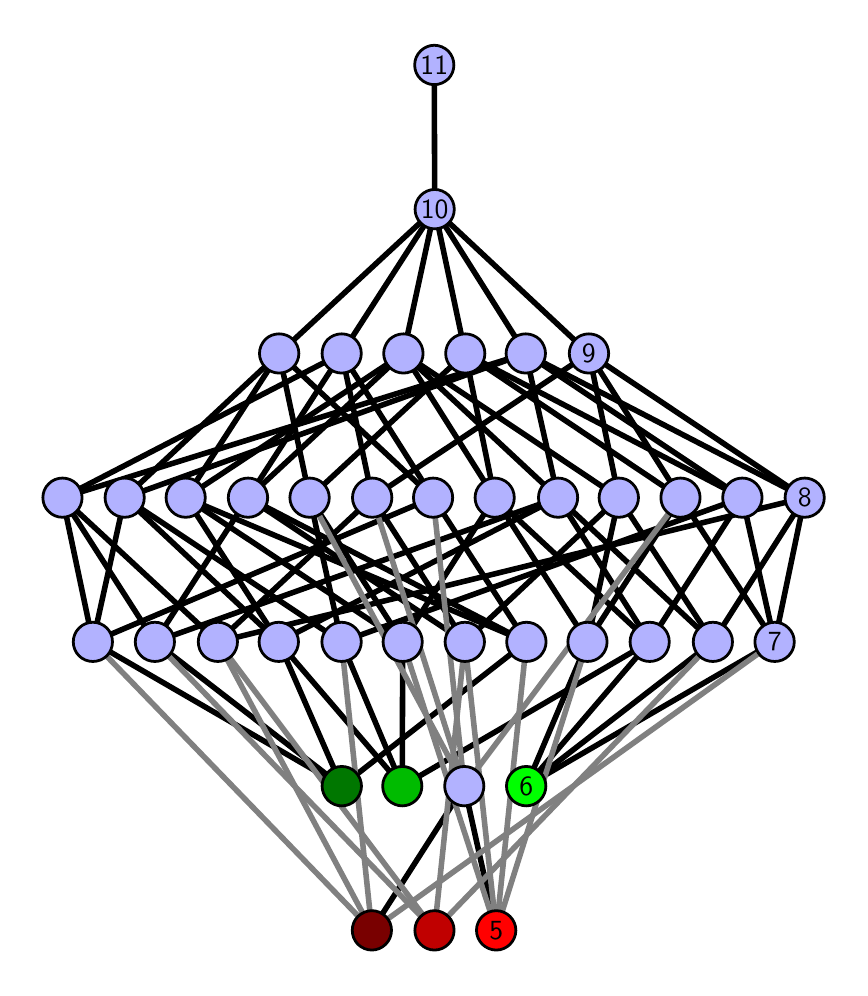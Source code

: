 \begingroup%
\makeatletter%
\begin{pgfpicture}%
\pgfpathrectangle{\pgfpointorigin}{\pgfqpoint{4.059in}{4.7in}}%
\pgfusepath{use as bounding box, clip}%
\begin{pgfscope}%
\pgfsetbuttcap%
\pgfsetmiterjoin%
\definecolor{currentfill}{rgb}{1.0,1.0,1.0}%
\pgfsetfillcolor{currentfill}%
\pgfsetlinewidth{0.0pt}%
\definecolor{currentstroke}{rgb}{1.0,1.0,1.0}%
\pgfsetstrokecolor{currentstroke}%
\pgfsetdash{}{0pt}%
\pgfpathmoveto{\pgfqpoint{0.0in}{0.0in}}%
\pgfpathlineto{\pgfqpoint{4.059in}{0.0in}}%
\pgfpathlineto{\pgfqpoint{4.059in}{4.7in}}%
\pgfpathlineto{\pgfqpoint{0.0in}{4.7in}}%
\pgfpathlineto{\pgfqpoint{0.0in}{0.0in}}%
\pgfpathclose%
\pgfusepath{fill}%
\end{pgfscope}%
\begin{pgfscope}%
\pgfsetbuttcap%
\pgfsetmiterjoin%
\definecolor{currentfill}{rgb}{1.0,1.0,1.0}%
\pgfsetfillcolor{currentfill}%
\pgfsetlinewidth{0.0pt}%
\definecolor{currentstroke}{rgb}{0.0,0.0,0.0}%
\pgfsetstrokecolor{currentstroke}%
\pgfsetstrokeopacity{0.0}%
\pgfsetdash{}{0pt}%
\pgfpathmoveto{\pgfqpoint{0.1in}{0.1in}}%
\pgfpathlineto{\pgfqpoint{3.959in}{0.1in}}%
\pgfpathlineto{\pgfqpoint{3.959in}{4.6in}}%
\pgfpathlineto{\pgfqpoint{0.1in}{4.6in}}%
\pgfpathlineto{\pgfqpoint{0.1in}{0.1in}}%
\pgfpathclose%
\pgfusepath{fill}%
\end{pgfscope}%
\begin{pgfscope}%
\pgfpathrectangle{\pgfqpoint{0.1in}{0.1in}}{\pgfqpoint{3.859in}{4.5in}}%
\pgfusepath{clip}%
\pgfsetrectcap%
\pgfsetroundjoin%
\pgfsetlinewidth{2.007pt}%
\definecolor{currentstroke}{rgb}{0.0,0.0,0.0}%
\pgfsetstrokecolor{currentstroke}%
\pgfsetdash{}{0pt}%
\pgfpathmoveto{\pgfqpoint{2.493in}{0.908in}}%
\pgfpathlineto{\pgfqpoint{2.799in}{1.629in}}%
\pgfusepath{stroke}%
\end{pgfscope}%
\begin{pgfscope}%
\pgfpathrectangle{\pgfqpoint{0.1in}{0.1in}}{\pgfqpoint{3.859in}{4.5in}}%
\pgfusepath{clip}%
\pgfsetrectcap%
\pgfsetroundjoin%
\pgfsetlinewidth{2.007pt}%
\definecolor{currentstroke}{rgb}{0.0,0.0,0.0}%
\pgfsetstrokecolor{currentstroke}%
\pgfsetdash{}{0pt}%
\pgfpathmoveto{\pgfqpoint{2.493in}{0.908in}}%
\pgfpathlineto{\pgfqpoint{3.11in}{1.629in}}%
\pgfusepath{stroke}%
\end{pgfscope}%
\begin{pgfscope}%
\pgfpathrectangle{\pgfqpoint{0.1in}{0.1in}}{\pgfqpoint{3.859in}{4.5in}}%
\pgfusepath{clip}%
\pgfsetrectcap%
\pgfsetroundjoin%
\pgfsetlinewidth{2.007pt}%
\definecolor{currentstroke}{rgb}{0.0,0.0,0.0}%
\pgfsetstrokecolor{currentstroke}%
\pgfsetdash{}{0pt}%
\pgfpathmoveto{\pgfqpoint{2.493in}{0.908in}}%
\pgfpathlineto{\pgfqpoint{3.426in}{1.629in}}%
\pgfusepath{stroke}%
\end{pgfscope}%
\begin{pgfscope}%
\pgfpathrectangle{\pgfqpoint{0.1in}{0.1in}}{\pgfqpoint{3.859in}{4.5in}}%
\pgfusepath{clip}%
\pgfsetrectcap%
\pgfsetroundjoin%
\pgfsetlinewidth{2.007pt}%
\definecolor{currentstroke}{rgb}{0.0,0.0,0.0}%
\pgfsetstrokecolor{currentstroke}%
\pgfsetdash{}{0pt}%
\pgfpathmoveto{\pgfqpoint{2.493in}{0.908in}}%
\pgfpathlineto{\pgfqpoint{3.735in}{1.629in}}%
\pgfusepath{stroke}%
\end{pgfscope}%
\begin{pgfscope}%
\pgfpathrectangle{\pgfqpoint{0.1in}{0.1in}}{\pgfqpoint{3.859in}{4.5in}}%
\pgfusepath{clip}%
\pgfsetrectcap%
\pgfsetroundjoin%
\pgfsetlinewidth{2.007pt}%
\definecolor{currentstroke}{rgb}{0.0,0.0,0.0}%
\pgfsetstrokecolor{currentstroke}%
\pgfsetdash{}{0pt}%
\pgfpathmoveto{\pgfqpoint{2.343in}{0.187in}}%
\pgfpathlineto{\pgfqpoint{2.183in}{0.908in}}%
\pgfusepath{stroke}%
\end{pgfscope}%
\begin{pgfscope}%
\pgfpathrectangle{\pgfqpoint{0.1in}{0.1in}}{\pgfqpoint{3.859in}{4.5in}}%
\pgfusepath{clip}%
\pgfsetrectcap%
\pgfsetroundjoin%
\pgfsetlinewidth{2.007pt}%
\definecolor{currentstroke}{rgb}{0.0,0.0,0.0}%
\pgfsetstrokecolor{currentstroke}%
\pgfsetdash{}{0pt}%
\pgfpathmoveto{\pgfqpoint{1.873in}{0.908in}}%
\pgfpathlineto{\pgfqpoint{1.569in}{1.629in}}%
\pgfusepath{stroke}%
\end{pgfscope}%
\begin{pgfscope}%
\pgfpathrectangle{\pgfqpoint{0.1in}{0.1in}}{\pgfqpoint{3.859in}{4.5in}}%
\pgfusepath{clip}%
\pgfsetrectcap%
\pgfsetroundjoin%
\pgfsetlinewidth{2.007pt}%
\definecolor{currentstroke}{rgb}{0.0,0.0,0.0}%
\pgfsetstrokecolor{currentstroke}%
\pgfsetdash{}{0pt}%
\pgfpathmoveto{\pgfqpoint{1.873in}{0.908in}}%
\pgfpathlineto{\pgfqpoint{3.11in}{1.629in}}%
\pgfusepath{stroke}%
\end{pgfscope}%
\begin{pgfscope}%
\pgfpathrectangle{\pgfqpoint{0.1in}{0.1in}}{\pgfqpoint{3.859in}{4.5in}}%
\pgfusepath{clip}%
\pgfsetrectcap%
\pgfsetroundjoin%
\pgfsetlinewidth{2.007pt}%
\definecolor{currentstroke}{rgb}{0.0,0.0,0.0}%
\pgfsetstrokecolor{currentstroke}%
\pgfsetdash{}{0pt}%
\pgfpathmoveto{\pgfqpoint{1.873in}{0.908in}}%
\pgfpathlineto{\pgfqpoint{1.875in}{1.629in}}%
\pgfusepath{stroke}%
\end{pgfscope}%
\begin{pgfscope}%
\pgfpathrectangle{\pgfqpoint{0.1in}{0.1in}}{\pgfqpoint{3.859in}{4.5in}}%
\pgfusepath{clip}%
\pgfsetrectcap%
\pgfsetroundjoin%
\pgfsetlinewidth{2.007pt}%
\definecolor{currentstroke}{rgb}{0.0,0.0,0.0}%
\pgfsetstrokecolor{currentstroke}%
\pgfsetdash{}{0pt}%
\pgfpathmoveto{\pgfqpoint{1.873in}{0.908in}}%
\pgfpathlineto{\pgfqpoint{1.255in}{1.629in}}%
\pgfusepath{stroke}%
\end{pgfscope}%
\begin{pgfscope}%
\pgfpathrectangle{\pgfqpoint{0.1in}{0.1in}}{\pgfqpoint{3.859in}{4.5in}}%
\pgfusepath{clip}%
\pgfsetrectcap%
\pgfsetroundjoin%
\pgfsetlinewidth{2.007pt}%
\definecolor{currentstroke}{rgb}{0.0,0.0,0.0}%
\pgfsetstrokecolor{currentstroke}%
\pgfsetdash{}{0pt}%
\pgfpathmoveto{\pgfqpoint{1.57in}{0.908in}}%
\pgfpathlineto{\pgfqpoint{0.636in}{1.629in}}%
\pgfusepath{stroke}%
\end{pgfscope}%
\begin{pgfscope}%
\pgfpathrectangle{\pgfqpoint{0.1in}{0.1in}}{\pgfqpoint{3.859in}{4.5in}}%
\pgfusepath{clip}%
\pgfsetrectcap%
\pgfsetroundjoin%
\pgfsetlinewidth{2.007pt}%
\definecolor{currentstroke}{rgb}{0.0,0.0,0.0}%
\pgfsetstrokecolor{currentstroke}%
\pgfsetdash{}{0pt}%
\pgfpathmoveto{\pgfqpoint{1.57in}{0.908in}}%
\pgfpathlineto{\pgfqpoint{0.326in}{1.629in}}%
\pgfusepath{stroke}%
\end{pgfscope}%
\begin{pgfscope}%
\pgfpathrectangle{\pgfqpoint{0.1in}{0.1in}}{\pgfqpoint{3.859in}{4.5in}}%
\pgfusepath{clip}%
\pgfsetrectcap%
\pgfsetroundjoin%
\pgfsetlinewidth{2.007pt}%
\definecolor{currentstroke}{rgb}{0.0,0.0,0.0}%
\pgfsetstrokecolor{currentstroke}%
\pgfsetdash{}{0pt}%
\pgfpathmoveto{\pgfqpoint{1.57in}{0.908in}}%
\pgfpathlineto{\pgfqpoint{2.494in}{1.629in}}%
\pgfusepath{stroke}%
\end{pgfscope}%
\begin{pgfscope}%
\pgfpathrectangle{\pgfqpoint{0.1in}{0.1in}}{\pgfqpoint{3.859in}{4.5in}}%
\pgfusepath{clip}%
\pgfsetrectcap%
\pgfsetroundjoin%
\pgfsetlinewidth{2.007pt}%
\definecolor{currentstroke}{rgb}{0.0,0.0,0.0}%
\pgfsetstrokecolor{currentstroke}%
\pgfsetdash{}{0pt}%
\pgfpathmoveto{\pgfqpoint{1.57in}{0.908in}}%
\pgfpathlineto{\pgfqpoint{1.255in}{1.629in}}%
\pgfusepath{stroke}%
\end{pgfscope}%
\begin{pgfscope}%
\pgfpathrectangle{\pgfqpoint{0.1in}{0.1in}}{\pgfqpoint{3.859in}{4.5in}}%
\pgfusepath{clip}%
\pgfsetrectcap%
\pgfsetroundjoin%
\pgfsetlinewidth{2.007pt}%
\definecolor{currentstroke}{rgb}{0.0,0.0,0.0}%
\pgfsetstrokecolor{currentstroke}%
\pgfsetdash{}{0pt}%
\pgfpathmoveto{\pgfqpoint{1.721in}{0.187in}}%
\pgfpathlineto{\pgfqpoint{2.183in}{0.908in}}%
\pgfusepath{stroke}%
\end{pgfscope}%
\begin{pgfscope}%
\pgfpathrectangle{\pgfqpoint{0.1in}{0.1in}}{\pgfqpoint{3.859in}{4.5in}}%
\pgfusepath{clip}%
\pgfsetrectcap%
\pgfsetroundjoin%
\pgfsetlinewidth{2.007pt}%
\definecolor{currentstroke}{rgb}{0.0,0.0,0.0}%
\pgfsetstrokecolor{currentstroke}%
\pgfsetdash{}{0pt}%
\pgfpathmoveto{\pgfqpoint{2.799in}{1.629in}}%
\pgfpathlineto{\pgfqpoint{2.335in}{2.35in}}%
\pgfusepath{stroke}%
\end{pgfscope}%
\begin{pgfscope}%
\pgfpathrectangle{\pgfqpoint{0.1in}{0.1in}}{\pgfqpoint{3.859in}{4.5in}}%
\pgfusepath{clip}%
\pgfsetrectcap%
\pgfsetroundjoin%
\pgfsetlinewidth{2.007pt}%
\definecolor{currentstroke}{rgb}{0.0,0.0,0.0}%
\pgfsetstrokecolor{currentstroke}%
\pgfsetdash{}{0pt}%
\pgfpathmoveto{\pgfqpoint{2.799in}{1.629in}}%
\pgfpathlineto{\pgfqpoint{2.956in}{2.35in}}%
\pgfusepath{stroke}%
\end{pgfscope}%
\begin{pgfscope}%
\pgfpathrectangle{\pgfqpoint{0.1in}{0.1in}}{\pgfqpoint{3.859in}{4.5in}}%
\pgfusepath{clip}%
\pgfsetrectcap%
\pgfsetroundjoin%
\pgfsetlinewidth{2.007pt}%
\definecolor{currentstroke}{rgb}{0.0,0.0,0.0}%
\pgfsetstrokecolor{currentstroke}%
\pgfsetdash{}{0pt}%
\pgfpathmoveto{\pgfqpoint{2.799in}{1.629in}}%
\pgfpathlineto{\pgfqpoint{3.264in}{2.35in}}%
\pgfusepath{stroke}%
\end{pgfscope}%
\begin{pgfscope}%
\pgfpathrectangle{\pgfqpoint{0.1in}{0.1in}}{\pgfqpoint{3.859in}{4.5in}}%
\pgfusepath{clip}%
\pgfsetrectcap%
\pgfsetroundjoin%
\pgfsetlinewidth{2.007pt}%
\definecolor{currentstroke}{rgb}{0.0,0.0,0.0}%
\pgfsetstrokecolor{currentstroke}%
\pgfsetdash{}{0pt}%
\pgfpathmoveto{\pgfqpoint{3.11in}{1.629in}}%
\pgfpathlineto{\pgfqpoint{2.335in}{2.35in}}%
\pgfusepath{stroke}%
\end{pgfscope}%
\begin{pgfscope}%
\pgfpathrectangle{\pgfqpoint{0.1in}{0.1in}}{\pgfqpoint{3.859in}{4.5in}}%
\pgfusepath{clip}%
\pgfsetrectcap%
\pgfsetroundjoin%
\pgfsetlinewidth{2.007pt}%
\definecolor{currentstroke}{rgb}{0.0,0.0,0.0}%
\pgfsetstrokecolor{currentstroke}%
\pgfsetdash{}{0pt}%
\pgfpathmoveto{\pgfqpoint{3.11in}{1.629in}}%
\pgfpathlineto{\pgfqpoint{3.573in}{2.35in}}%
\pgfusepath{stroke}%
\end{pgfscope}%
\begin{pgfscope}%
\pgfpathrectangle{\pgfqpoint{0.1in}{0.1in}}{\pgfqpoint{3.859in}{4.5in}}%
\pgfusepath{clip}%
\pgfsetrectcap%
\pgfsetroundjoin%
\pgfsetlinewidth{2.007pt}%
\definecolor{currentstroke}{rgb}{0.0,0.0,0.0}%
\pgfsetstrokecolor{currentstroke}%
\pgfsetdash{}{0pt}%
\pgfpathmoveto{\pgfqpoint{3.11in}{1.629in}}%
\pgfpathlineto{\pgfqpoint{2.652in}{2.35in}}%
\pgfusepath{stroke}%
\end{pgfscope}%
\begin{pgfscope}%
\pgfpathrectangle{\pgfqpoint{0.1in}{0.1in}}{\pgfqpoint{3.859in}{4.5in}}%
\pgfusepath{clip}%
\pgfsetrectcap%
\pgfsetroundjoin%
\pgfsetlinewidth{2.007pt}%
\definecolor{currentstroke}{rgb}{0.0,0.0,0.0}%
\pgfsetstrokecolor{currentstroke}%
\pgfsetdash{}{0pt}%
\pgfpathmoveto{\pgfqpoint{3.426in}{1.629in}}%
\pgfpathlineto{\pgfqpoint{2.956in}{2.35in}}%
\pgfusepath{stroke}%
\end{pgfscope}%
\begin{pgfscope}%
\pgfpathrectangle{\pgfqpoint{0.1in}{0.1in}}{\pgfqpoint{3.859in}{4.5in}}%
\pgfusepath{clip}%
\pgfsetrectcap%
\pgfsetroundjoin%
\pgfsetlinewidth{2.007pt}%
\definecolor{currentstroke}{rgb}{0.0,0.0,0.0}%
\pgfsetstrokecolor{currentstroke}%
\pgfsetdash{}{0pt}%
\pgfpathmoveto{\pgfqpoint{3.426in}{1.629in}}%
\pgfpathlineto{\pgfqpoint{2.652in}{2.35in}}%
\pgfusepath{stroke}%
\end{pgfscope}%
\begin{pgfscope}%
\pgfpathrectangle{\pgfqpoint{0.1in}{0.1in}}{\pgfqpoint{3.859in}{4.5in}}%
\pgfusepath{clip}%
\pgfsetrectcap%
\pgfsetroundjoin%
\pgfsetlinewidth{2.007pt}%
\definecolor{currentstroke}{rgb}{0.0,0.0,0.0}%
\pgfsetstrokecolor{currentstroke}%
\pgfsetdash{}{0pt}%
\pgfpathmoveto{\pgfqpoint{3.426in}{1.629in}}%
\pgfpathlineto{\pgfqpoint{3.885in}{2.35in}}%
\pgfusepath{stroke}%
\end{pgfscope}%
\begin{pgfscope}%
\pgfpathrectangle{\pgfqpoint{0.1in}{0.1in}}{\pgfqpoint{3.859in}{4.5in}}%
\pgfusepath{clip}%
\pgfsetrectcap%
\pgfsetroundjoin%
\pgfsetlinewidth{2.007pt}%
\definecolor{currentstroke}{rgb}{0.0,0.0,0.0}%
\pgfsetstrokecolor{currentstroke}%
\pgfsetdash{}{0pt}%
\pgfpathmoveto{\pgfqpoint{2.652in}{2.35in}}%
\pgfpathlineto{\pgfqpoint{1.879in}{3.071in}}%
\pgfusepath{stroke}%
\end{pgfscope}%
\begin{pgfscope}%
\pgfpathrectangle{\pgfqpoint{0.1in}{0.1in}}{\pgfqpoint{3.859in}{4.5in}}%
\pgfusepath{clip}%
\pgfsetrectcap%
\pgfsetroundjoin%
\pgfsetlinewidth{2.007pt}%
\definecolor{currentstroke}{rgb}{0.0,0.0,0.0}%
\pgfsetstrokecolor{currentstroke}%
\pgfsetdash{}{0pt}%
\pgfpathmoveto{\pgfqpoint{2.652in}{2.35in}}%
\pgfpathlineto{\pgfqpoint{2.49in}{3.071in}}%
\pgfusepath{stroke}%
\end{pgfscope}%
\begin{pgfscope}%
\pgfpathrectangle{\pgfqpoint{0.1in}{0.1in}}{\pgfqpoint{3.859in}{4.5in}}%
\pgfusepath{clip}%
\pgfsetrectcap%
\pgfsetroundjoin%
\pgfsetlinewidth{2.007pt}%
\definecolor{currentstroke}{rgb}{0.0,0.0,0.0}%
\pgfsetstrokecolor{currentstroke}%
\pgfsetdash{}{0pt}%
\pgfpathmoveto{\pgfqpoint{3.735in}{1.629in}}%
\pgfpathlineto{\pgfqpoint{3.264in}{2.35in}}%
\pgfusepath{stroke}%
\end{pgfscope}%
\begin{pgfscope}%
\pgfpathrectangle{\pgfqpoint{0.1in}{0.1in}}{\pgfqpoint{3.859in}{4.5in}}%
\pgfusepath{clip}%
\pgfsetrectcap%
\pgfsetroundjoin%
\pgfsetlinewidth{2.007pt}%
\definecolor{currentstroke}{rgb}{0.0,0.0,0.0}%
\pgfsetstrokecolor{currentstroke}%
\pgfsetdash{}{0pt}%
\pgfpathmoveto{\pgfqpoint{3.735in}{1.629in}}%
\pgfpathlineto{\pgfqpoint{3.573in}{2.35in}}%
\pgfusepath{stroke}%
\end{pgfscope}%
\begin{pgfscope}%
\pgfpathrectangle{\pgfqpoint{0.1in}{0.1in}}{\pgfqpoint{3.859in}{4.5in}}%
\pgfusepath{clip}%
\pgfsetrectcap%
\pgfsetroundjoin%
\pgfsetlinewidth{2.007pt}%
\definecolor{currentstroke}{rgb}{0.0,0.0,0.0}%
\pgfsetstrokecolor{currentstroke}%
\pgfsetdash{}{0pt}%
\pgfpathmoveto{\pgfqpoint{3.735in}{1.629in}}%
\pgfpathlineto{\pgfqpoint{3.885in}{2.35in}}%
\pgfusepath{stroke}%
\end{pgfscope}%
\begin{pgfscope}%
\pgfpathrectangle{\pgfqpoint{0.1in}{0.1in}}{\pgfqpoint{3.859in}{4.5in}}%
\pgfusepath{clip}%
\pgfsetrectcap%
\pgfsetroundjoin%
\pgfsetlinewidth{2.007pt}%
\definecolor{currentstroke}{rgb}{0.0,0.0,0.0}%
\pgfsetstrokecolor{currentstroke}%
\pgfsetdash{}{0pt}%
\pgfpathmoveto{\pgfqpoint{1.875in}{1.629in}}%
\pgfpathlineto{\pgfqpoint{2.335in}{2.35in}}%
\pgfusepath{stroke}%
\end{pgfscope}%
\begin{pgfscope}%
\pgfpathrectangle{\pgfqpoint{0.1in}{0.1in}}{\pgfqpoint{3.859in}{4.5in}}%
\pgfusepath{clip}%
\pgfsetrectcap%
\pgfsetroundjoin%
\pgfsetlinewidth{2.007pt}%
\definecolor{currentstroke}{rgb}{0.0,0.0,0.0}%
\pgfsetstrokecolor{currentstroke}%
\pgfsetdash{}{0pt}%
\pgfpathmoveto{\pgfqpoint{1.875in}{1.629in}}%
\pgfpathlineto{\pgfqpoint{0.79in}{2.35in}}%
\pgfusepath{stroke}%
\end{pgfscope}%
\begin{pgfscope}%
\pgfpathrectangle{\pgfqpoint{0.1in}{0.1in}}{\pgfqpoint{3.859in}{4.5in}}%
\pgfusepath{clip}%
\pgfsetrectcap%
\pgfsetroundjoin%
\pgfsetlinewidth{2.007pt}%
\definecolor{currentstroke}{rgb}{0.0,0.0,0.0}%
\pgfsetstrokecolor{currentstroke}%
\pgfsetdash{}{0pt}%
\pgfpathmoveto{\pgfqpoint{1.875in}{1.629in}}%
\pgfpathlineto{\pgfqpoint{1.41in}{2.35in}}%
\pgfusepath{stroke}%
\end{pgfscope}%
\begin{pgfscope}%
\pgfpathrectangle{\pgfqpoint{0.1in}{0.1in}}{\pgfqpoint{3.859in}{4.5in}}%
\pgfusepath{clip}%
\pgfsetrectcap%
\pgfsetroundjoin%
\pgfsetlinewidth{2.007pt}%
\definecolor{currentstroke}{rgb}{0.0,0.0,0.0}%
\pgfsetstrokecolor{currentstroke}%
\pgfsetdash{}{0pt}%
\pgfpathmoveto{\pgfqpoint{2.186in}{1.629in}}%
\pgfpathlineto{\pgfqpoint{2.956in}{2.35in}}%
\pgfusepath{stroke}%
\end{pgfscope}%
\begin{pgfscope}%
\pgfpathrectangle{\pgfqpoint{0.1in}{0.1in}}{\pgfqpoint{3.859in}{4.5in}}%
\pgfusepath{clip}%
\pgfsetrectcap%
\pgfsetroundjoin%
\pgfsetlinewidth{2.007pt}%
\definecolor{currentstroke}{rgb}{0.0,0.0,0.0}%
\pgfsetstrokecolor{currentstroke}%
\pgfsetdash{}{0pt}%
\pgfpathmoveto{\pgfqpoint{2.186in}{1.629in}}%
\pgfpathlineto{\pgfqpoint{1.102in}{2.35in}}%
\pgfusepath{stroke}%
\end{pgfscope}%
\begin{pgfscope}%
\pgfpathrectangle{\pgfqpoint{0.1in}{0.1in}}{\pgfqpoint{3.859in}{4.5in}}%
\pgfusepath{clip}%
\pgfsetrectcap%
\pgfsetroundjoin%
\pgfsetlinewidth{2.007pt}%
\definecolor{currentstroke}{rgb}{0.0,0.0,0.0}%
\pgfsetstrokecolor{currentstroke}%
\pgfsetdash{}{0pt}%
\pgfpathmoveto{\pgfqpoint{2.186in}{1.629in}}%
\pgfpathlineto{\pgfqpoint{1.723in}{2.35in}}%
\pgfusepath{stroke}%
\end{pgfscope}%
\begin{pgfscope}%
\pgfpathrectangle{\pgfqpoint{0.1in}{0.1in}}{\pgfqpoint{3.859in}{4.5in}}%
\pgfusepath{clip}%
\pgfsetrectcap%
\pgfsetroundjoin%
\pgfsetlinewidth{2.007pt}%
\definecolor{currentstroke}{rgb}{0.0,0.0,0.0}%
\pgfsetstrokecolor{currentstroke}%
\pgfsetdash{}{0pt}%
\pgfpathmoveto{\pgfqpoint{2.494in}{1.629in}}%
\pgfpathlineto{\pgfqpoint{0.79in}{2.35in}}%
\pgfusepath{stroke}%
\end{pgfscope}%
\begin{pgfscope}%
\pgfpathrectangle{\pgfqpoint{0.1in}{0.1in}}{\pgfqpoint{3.859in}{4.5in}}%
\pgfusepath{clip}%
\pgfsetrectcap%
\pgfsetroundjoin%
\pgfsetlinewidth{2.007pt}%
\definecolor{currentstroke}{rgb}{0.0,0.0,0.0}%
\pgfsetstrokecolor{currentstroke}%
\pgfsetdash{}{0pt}%
\pgfpathmoveto{\pgfqpoint{2.494in}{1.629in}}%
\pgfpathlineto{\pgfqpoint{1.102in}{2.35in}}%
\pgfusepath{stroke}%
\end{pgfscope}%
\begin{pgfscope}%
\pgfpathrectangle{\pgfqpoint{0.1in}{0.1in}}{\pgfqpoint{3.859in}{4.5in}}%
\pgfusepath{clip}%
\pgfsetrectcap%
\pgfsetroundjoin%
\pgfsetlinewidth{2.007pt}%
\definecolor{currentstroke}{rgb}{0.0,0.0,0.0}%
\pgfsetstrokecolor{currentstroke}%
\pgfsetdash{}{0pt}%
\pgfpathmoveto{\pgfqpoint{2.494in}{1.629in}}%
\pgfpathlineto{\pgfqpoint{2.027in}{2.35in}}%
\pgfusepath{stroke}%
\end{pgfscope}%
\begin{pgfscope}%
\pgfpathrectangle{\pgfqpoint{0.1in}{0.1in}}{\pgfqpoint{3.859in}{4.5in}}%
\pgfusepath{clip}%
\pgfsetrectcap%
\pgfsetroundjoin%
\pgfsetlinewidth{2.007pt}%
\definecolor{currentstroke}{rgb}{0.0,0.0,0.0}%
\pgfsetstrokecolor{currentstroke}%
\pgfsetdash{}{0pt}%
\pgfpathmoveto{\pgfqpoint{1.255in}{1.629in}}%
\pgfpathlineto{\pgfqpoint{0.485in}{2.35in}}%
\pgfusepath{stroke}%
\end{pgfscope}%
\begin{pgfscope}%
\pgfpathrectangle{\pgfqpoint{0.1in}{0.1in}}{\pgfqpoint{3.859in}{4.5in}}%
\pgfusepath{clip}%
\pgfsetrectcap%
\pgfsetroundjoin%
\pgfsetlinewidth{2.007pt}%
\definecolor{currentstroke}{rgb}{0.0,0.0,0.0}%
\pgfsetstrokecolor{currentstroke}%
\pgfsetdash{}{0pt}%
\pgfpathmoveto{\pgfqpoint{2.652in}{2.35in}}%
\pgfpathlineto{\pgfqpoint{1.255in}{1.629in}}%
\pgfusepath{stroke}%
\end{pgfscope}%
\begin{pgfscope}%
\pgfpathrectangle{\pgfqpoint{0.1in}{0.1in}}{\pgfqpoint{3.859in}{4.5in}}%
\pgfusepath{clip}%
\pgfsetrectcap%
\pgfsetroundjoin%
\pgfsetlinewidth{2.007pt}%
\definecolor{currentstroke}{rgb}{0.0,0.0,0.0}%
\pgfsetstrokecolor{currentstroke}%
\pgfsetdash{}{0pt}%
\pgfpathmoveto{\pgfqpoint{1.255in}{1.629in}}%
\pgfpathlineto{\pgfqpoint{0.79in}{2.35in}}%
\pgfusepath{stroke}%
\end{pgfscope}%
\begin{pgfscope}%
\pgfpathrectangle{\pgfqpoint{0.1in}{0.1in}}{\pgfqpoint{3.859in}{4.5in}}%
\pgfusepath{clip}%
\pgfsetrectcap%
\pgfsetroundjoin%
\pgfsetlinewidth{2.007pt}%
\definecolor{currentstroke}{rgb}{0.0,0.0,0.0}%
\pgfsetstrokecolor{currentstroke}%
\pgfsetdash{}{0pt}%
\pgfpathmoveto{\pgfqpoint{1.569in}{1.629in}}%
\pgfpathlineto{\pgfqpoint{0.485in}{2.35in}}%
\pgfusepath{stroke}%
\end{pgfscope}%
\begin{pgfscope}%
\pgfpathrectangle{\pgfqpoint{0.1in}{0.1in}}{\pgfqpoint{3.859in}{4.5in}}%
\pgfusepath{clip}%
\pgfsetrectcap%
\pgfsetroundjoin%
\pgfsetlinewidth{2.007pt}%
\definecolor{currentstroke}{rgb}{0.0,0.0,0.0}%
\pgfsetstrokecolor{currentstroke}%
\pgfsetdash{}{0pt}%
\pgfpathmoveto{\pgfqpoint{1.569in}{1.629in}}%
\pgfpathlineto{\pgfqpoint{3.573in}{2.35in}}%
\pgfusepath{stroke}%
\end{pgfscope}%
\begin{pgfscope}%
\pgfpathrectangle{\pgfqpoint{0.1in}{0.1in}}{\pgfqpoint{3.859in}{4.5in}}%
\pgfusepath{clip}%
\pgfsetrectcap%
\pgfsetroundjoin%
\pgfsetlinewidth{2.007pt}%
\definecolor{currentstroke}{rgb}{0.0,0.0,0.0}%
\pgfsetstrokecolor{currentstroke}%
\pgfsetdash{}{0pt}%
\pgfpathmoveto{\pgfqpoint{1.569in}{1.629in}}%
\pgfpathlineto{\pgfqpoint{1.41in}{2.35in}}%
\pgfusepath{stroke}%
\end{pgfscope}%
\begin{pgfscope}%
\pgfpathrectangle{\pgfqpoint{0.1in}{0.1in}}{\pgfqpoint{3.859in}{4.5in}}%
\pgfusepath{clip}%
\pgfsetrectcap%
\pgfsetroundjoin%
\pgfsetlinewidth{2.007pt}%
\definecolor{currentstroke}{rgb}{0.0,0.0,0.0}%
\pgfsetstrokecolor{currentstroke}%
\pgfsetdash{}{0pt}%
\pgfpathmoveto{\pgfqpoint{0.636in}{1.629in}}%
\pgfpathlineto{\pgfqpoint{0.174in}{2.35in}}%
\pgfusepath{stroke}%
\end{pgfscope}%
\begin{pgfscope}%
\pgfpathrectangle{\pgfqpoint{0.1in}{0.1in}}{\pgfqpoint{3.859in}{4.5in}}%
\pgfusepath{clip}%
\pgfsetrectcap%
\pgfsetroundjoin%
\pgfsetlinewidth{2.007pt}%
\definecolor{currentstroke}{rgb}{0.0,0.0,0.0}%
\pgfsetstrokecolor{currentstroke}%
\pgfsetdash{}{0pt}%
\pgfpathmoveto{\pgfqpoint{2.652in}{2.35in}}%
\pgfpathlineto{\pgfqpoint{0.636in}{1.629in}}%
\pgfusepath{stroke}%
\end{pgfscope}%
\begin{pgfscope}%
\pgfpathrectangle{\pgfqpoint{0.1in}{0.1in}}{\pgfqpoint{3.859in}{4.5in}}%
\pgfusepath{clip}%
\pgfsetrectcap%
\pgfsetroundjoin%
\pgfsetlinewidth{2.007pt}%
\definecolor{currentstroke}{rgb}{0.0,0.0,0.0}%
\pgfsetstrokecolor{currentstroke}%
\pgfsetdash{}{0pt}%
\pgfpathmoveto{\pgfqpoint{0.636in}{1.629in}}%
\pgfpathlineto{\pgfqpoint{1.102in}{2.35in}}%
\pgfusepath{stroke}%
\end{pgfscope}%
\begin{pgfscope}%
\pgfpathrectangle{\pgfqpoint{0.1in}{0.1in}}{\pgfqpoint{3.859in}{4.5in}}%
\pgfusepath{clip}%
\pgfsetrectcap%
\pgfsetroundjoin%
\pgfsetlinewidth{2.007pt}%
\definecolor{currentstroke}{rgb}{0.0,0.0,0.0}%
\pgfsetstrokecolor{currentstroke}%
\pgfsetdash{}{0pt}%
\pgfpathmoveto{\pgfqpoint{0.951in}{1.629in}}%
\pgfpathlineto{\pgfqpoint{0.174in}{2.35in}}%
\pgfusepath{stroke}%
\end{pgfscope}%
\begin{pgfscope}%
\pgfpathrectangle{\pgfqpoint{0.1in}{0.1in}}{\pgfqpoint{3.859in}{4.5in}}%
\pgfusepath{clip}%
\pgfsetrectcap%
\pgfsetroundjoin%
\pgfsetlinewidth{2.007pt}%
\definecolor{currentstroke}{rgb}{0.0,0.0,0.0}%
\pgfsetstrokecolor{currentstroke}%
\pgfsetdash{}{0pt}%
\pgfpathmoveto{\pgfqpoint{0.951in}{1.629in}}%
\pgfpathlineto{\pgfqpoint{3.885in}{2.35in}}%
\pgfusepath{stroke}%
\end{pgfscope}%
\begin{pgfscope}%
\pgfpathrectangle{\pgfqpoint{0.1in}{0.1in}}{\pgfqpoint{3.859in}{4.5in}}%
\pgfusepath{clip}%
\pgfsetrectcap%
\pgfsetroundjoin%
\pgfsetlinewidth{2.007pt}%
\definecolor{currentstroke}{rgb}{0.0,0.0,0.0}%
\pgfsetstrokecolor{currentstroke}%
\pgfsetdash{}{0pt}%
\pgfpathmoveto{\pgfqpoint{0.951in}{1.629in}}%
\pgfpathlineto{\pgfqpoint{1.723in}{2.35in}}%
\pgfusepath{stroke}%
\end{pgfscope}%
\begin{pgfscope}%
\pgfpathrectangle{\pgfqpoint{0.1in}{0.1in}}{\pgfqpoint{3.859in}{4.5in}}%
\pgfusepath{clip}%
\pgfsetrectcap%
\pgfsetroundjoin%
\pgfsetlinewidth{2.007pt}%
\definecolor{currentstroke}{rgb}{0.0,0.0,0.0}%
\pgfsetstrokecolor{currentstroke}%
\pgfsetdash{}{0pt}%
\pgfpathmoveto{\pgfqpoint{0.326in}{1.629in}}%
\pgfpathlineto{\pgfqpoint{0.485in}{2.35in}}%
\pgfusepath{stroke}%
\end{pgfscope}%
\begin{pgfscope}%
\pgfpathrectangle{\pgfqpoint{0.1in}{0.1in}}{\pgfqpoint{3.859in}{4.5in}}%
\pgfusepath{clip}%
\pgfsetrectcap%
\pgfsetroundjoin%
\pgfsetlinewidth{2.007pt}%
\definecolor{currentstroke}{rgb}{0.0,0.0,0.0}%
\pgfsetstrokecolor{currentstroke}%
\pgfsetdash{}{0pt}%
\pgfpathmoveto{\pgfqpoint{0.326in}{1.629in}}%
\pgfpathlineto{\pgfqpoint{0.174in}{2.35in}}%
\pgfusepath{stroke}%
\end{pgfscope}%
\begin{pgfscope}%
\pgfpathrectangle{\pgfqpoint{0.1in}{0.1in}}{\pgfqpoint{3.859in}{4.5in}}%
\pgfusepath{clip}%
\pgfsetrectcap%
\pgfsetroundjoin%
\pgfsetlinewidth{2.007pt}%
\definecolor{currentstroke}{rgb}{0.0,0.0,0.0}%
\pgfsetstrokecolor{currentstroke}%
\pgfsetdash{}{0pt}%
\pgfpathmoveto{\pgfqpoint{0.326in}{1.629in}}%
\pgfpathlineto{\pgfqpoint{2.027in}{2.35in}}%
\pgfusepath{stroke}%
\end{pgfscope}%
\begin{pgfscope}%
\pgfpathrectangle{\pgfqpoint{0.1in}{0.1in}}{\pgfqpoint{3.859in}{4.5in}}%
\pgfusepath{clip}%
\pgfsetrectcap%
\pgfsetroundjoin%
\pgfsetlinewidth{2.007pt}%
\definecolor{currentstroke}{rgb}{0.0,0.0,0.0}%
\pgfsetstrokecolor{currentstroke}%
\pgfsetdash{}{0pt}%
\pgfpathmoveto{\pgfqpoint{2.335in}{2.35in}}%
\pgfpathlineto{\pgfqpoint{2.188in}{3.071in}}%
\pgfusepath{stroke}%
\end{pgfscope}%
\begin{pgfscope}%
\pgfpathrectangle{\pgfqpoint{0.1in}{0.1in}}{\pgfqpoint{3.859in}{4.5in}}%
\pgfusepath{clip}%
\pgfsetrectcap%
\pgfsetroundjoin%
\pgfsetlinewidth{2.007pt}%
\definecolor{currentstroke}{rgb}{0.0,0.0,0.0}%
\pgfsetstrokecolor{currentstroke}%
\pgfsetdash{}{0pt}%
\pgfpathmoveto{\pgfqpoint{2.335in}{2.35in}}%
\pgfpathlineto{\pgfqpoint{1.879in}{3.071in}}%
\pgfusepath{stroke}%
\end{pgfscope}%
\begin{pgfscope}%
\pgfpathrectangle{\pgfqpoint{0.1in}{0.1in}}{\pgfqpoint{3.859in}{4.5in}}%
\pgfusepath{clip}%
\pgfsetrectcap%
\pgfsetroundjoin%
\pgfsetlinewidth{2.007pt}%
\definecolor{currentstroke}{rgb}{0.0,0.0,0.0}%
\pgfsetstrokecolor{currentstroke}%
\pgfsetdash{}{0pt}%
\pgfpathmoveto{\pgfqpoint{2.956in}{2.35in}}%
\pgfpathlineto{\pgfqpoint{2.806in}{3.071in}}%
\pgfusepath{stroke}%
\end{pgfscope}%
\begin{pgfscope}%
\pgfpathrectangle{\pgfqpoint{0.1in}{0.1in}}{\pgfqpoint{3.859in}{4.5in}}%
\pgfusepath{clip}%
\pgfsetrectcap%
\pgfsetroundjoin%
\pgfsetlinewidth{2.007pt}%
\definecolor{currentstroke}{rgb}{0.0,0.0,0.0}%
\pgfsetstrokecolor{currentstroke}%
\pgfsetdash{}{0pt}%
\pgfpathmoveto{\pgfqpoint{2.956in}{2.35in}}%
\pgfpathlineto{\pgfqpoint{1.879in}{3.071in}}%
\pgfusepath{stroke}%
\end{pgfscope}%
\begin{pgfscope}%
\pgfpathrectangle{\pgfqpoint{0.1in}{0.1in}}{\pgfqpoint{3.859in}{4.5in}}%
\pgfusepath{clip}%
\pgfsetrectcap%
\pgfsetroundjoin%
\pgfsetlinewidth{2.007pt}%
\definecolor{currentstroke}{rgb}{0.0,0.0,0.0}%
\pgfsetstrokecolor{currentstroke}%
\pgfsetdash{}{0pt}%
\pgfpathmoveto{\pgfqpoint{1.879in}{3.071in}}%
\pgfpathlineto{\pgfqpoint{2.035in}{3.792in}}%
\pgfusepath{stroke}%
\end{pgfscope}%
\begin{pgfscope}%
\pgfpathrectangle{\pgfqpoint{0.1in}{0.1in}}{\pgfqpoint{3.859in}{4.5in}}%
\pgfusepath{clip}%
\pgfsetrectcap%
\pgfsetroundjoin%
\pgfsetlinewidth{2.007pt}%
\definecolor{currentstroke}{rgb}{0.0,0.0,0.0}%
\pgfsetstrokecolor{currentstroke}%
\pgfsetdash{}{0pt}%
\pgfpathmoveto{\pgfqpoint{3.264in}{2.35in}}%
\pgfpathlineto{\pgfqpoint{2.188in}{3.071in}}%
\pgfusepath{stroke}%
\end{pgfscope}%
\begin{pgfscope}%
\pgfpathrectangle{\pgfqpoint{0.1in}{0.1in}}{\pgfqpoint{3.859in}{4.5in}}%
\pgfusepath{clip}%
\pgfsetrectcap%
\pgfsetroundjoin%
\pgfsetlinewidth{2.007pt}%
\definecolor{currentstroke}{rgb}{0.0,0.0,0.0}%
\pgfsetstrokecolor{currentstroke}%
\pgfsetdash{}{0pt}%
\pgfpathmoveto{\pgfqpoint{3.264in}{2.35in}}%
\pgfpathlineto{\pgfqpoint{2.806in}{3.071in}}%
\pgfusepath{stroke}%
\end{pgfscope}%
\begin{pgfscope}%
\pgfpathrectangle{\pgfqpoint{0.1in}{0.1in}}{\pgfqpoint{3.859in}{4.5in}}%
\pgfusepath{clip}%
\pgfsetrectcap%
\pgfsetroundjoin%
\pgfsetlinewidth{2.007pt}%
\definecolor{currentstroke}{rgb}{0.0,0.0,0.0}%
\pgfsetstrokecolor{currentstroke}%
\pgfsetdash{}{0pt}%
\pgfpathmoveto{\pgfqpoint{3.573in}{2.35in}}%
\pgfpathlineto{\pgfqpoint{2.188in}{3.071in}}%
\pgfusepath{stroke}%
\end{pgfscope}%
\begin{pgfscope}%
\pgfpathrectangle{\pgfqpoint{0.1in}{0.1in}}{\pgfqpoint{3.859in}{4.5in}}%
\pgfusepath{clip}%
\pgfsetrectcap%
\pgfsetroundjoin%
\pgfsetlinewidth{2.007pt}%
\definecolor{currentstroke}{rgb}{0.0,0.0,0.0}%
\pgfsetstrokecolor{currentstroke}%
\pgfsetdash{}{0pt}%
\pgfpathmoveto{\pgfqpoint{3.573in}{2.35in}}%
\pgfpathlineto{\pgfqpoint{2.49in}{3.071in}}%
\pgfusepath{stroke}%
\end{pgfscope}%
\begin{pgfscope}%
\pgfpathrectangle{\pgfqpoint{0.1in}{0.1in}}{\pgfqpoint{3.859in}{4.5in}}%
\pgfusepath{clip}%
\pgfsetrectcap%
\pgfsetroundjoin%
\pgfsetlinewidth{2.007pt}%
\definecolor{currentstroke}{rgb}{0.0,0.0,0.0}%
\pgfsetstrokecolor{currentstroke}%
\pgfsetdash{}{0pt}%
\pgfpathmoveto{\pgfqpoint{3.885in}{2.35in}}%
\pgfpathlineto{\pgfqpoint{2.806in}{3.071in}}%
\pgfusepath{stroke}%
\end{pgfscope}%
\begin{pgfscope}%
\pgfpathrectangle{\pgfqpoint{0.1in}{0.1in}}{\pgfqpoint{3.859in}{4.5in}}%
\pgfusepath{clip}%
\pgfsetrectcap%
\pgfsetroundjoin%
\pgfsetlinewidth{2.007pt}%
\definecolor{currentstroke}{rgb}{0.0,0.0,0.0}%
\pgfsetstrokecolor{currentstroke}%
\pgfsetdash{}{0pt}%
\pgfpathmoveto{\pgfqpoint{3.885in}{2.35in}}%
\pgfpathlineto{\pgfqpoint{2.49in}{3.071in}}%
\pgfusepath{stroke}%
\end{pgfscope}%
\begin{pgfscope}%
\pgfpathrectangle{\pgfqpoint{0.1in}{0.1in}}{\pgfqpoint{3.859in}{4.5in}}%
\pgfusepath{clip}%
\pgfsetrectcap%
\pgfsetroundjoin%
\pgfsetlinewidth{2.007pt}%
\definecolor{currentstroke}{rgb}{0.0,0.0,0.0}%
\pgfsetstrokecolor{currentstroke}%
\pgfsetdash{}{0pt}%
\pgfpathmoveto{\pgfqpoint{2.49in}{3.071in}}%
\pgfpathlineto{\pgfqpoint{2.035in}{3.792in}}%
\pgfusepath{stroke}%
\end{pgfscope}%
\begin{pgfscope}%
\pgfpathrectangle{\pgfqpoint{0.1in}{0.1in}}{\pgfqpoint{3.859in}{4.5in}}%
\pgfusepath{clip}%
\pgfsetrectcap%
\pgfsetroundjoin%
\pgfsetlinewidth{2.007pt}%
\definecolor{currentstroke}{rgb}{0.0,0.0,0.0}%
\pgfsetstrokecolor{currentstroke}%
\pgfsetdash{}{0pt}%
\pgfpathmoveto{\pgfqpoint{0.79in}{2.35in}}%
\pgfpathlineto{\pgfqpoint{1.257in}{3.071in}}%
\pgfusepath{stroke}%
\end{pgfscope}%
\begin{pgfscope}%
\pgfpathrectangle{\pgfqpoint{0.1in}{0.1in}}{\pgfqpoint{3.859in}{4.5in}}%
\pgfusepath{clip}%
\pgfsetrectcap%
\pgfsetroundjoin%
\pgfsetlinewidth{2.007pt}%
\definecolor{currentstroke}{rgb}{0.0,0.0,0.0}%
\pgfsetstrokecolor{currentstroke}%
\pgfsetdash{}{0pt}%
\pgfpathmoveto{\pgfqpoint{1.879in}{3.071in}}%
\pgfpathlineto{\pgfqpoint{0.79in}{2.35in}}%
\pgfusepath{stroke}%
\end{pgfscope}%
\begin{pgfscope}%
\pgfpathrectangle{\pgfqpoint{0.1in}{0.1in}}{\pgfqpoint{3.859in}{4.5in}}%
\pgfusepath{clip}%
\pgfsetrectcap%
\pgfsetroundjoin%
\pgfsetlinewidth{2.007pt}%
\definecolor{currentstroke}{rgb}{0.0,0.0,0.0}%
\pgfsetstrokecolor{currentstroke}%
\pgfsetdash{}{0pt}%
\pgfpathmoveto{\pgfqpoint{1.41in}{2.35in}}%
\pgfpathlineto{\pgfqpoint{2.188in}{3.071in}}%
\pgfusepath{stroke}%
\end{pgfscope}%
\begin{pgfscope}%
\pgfpathrectangle{\pgfqpoint{0.1in}{0.1in}}{\pgfqpoint{3.859in}{4.5in}}%
\pgfusepath{clip}%
\pgfsetrectcap%
\pgfsetroundjoin%
\pgfsetlinewidth{2.007pt}%
\definecolor{currentstroke}{rgb}{0.0,0.0,0.0}%
\pgfsetstrokecolor{currentstroke}%
\pgfsetdash{}{0pt}%
\pgfpathmoveto{\pgfqpoint{1.41in}{2.35in}}%
\pgfpathlineto{\pgfqpoint{1.257in}{3.071in}}%
\pgfusepath{stroke}%
\end{pgfscope}%
\begin{pgfscope}%
\pgfpathrectangle{\pgfqpoint{0.1in}{0.1in}}{\pgfqpoint{3.859in}{4.5in}}%
\pgfusepath{clip}%
\pgfsetrectcap%
\pgfsetroundjoin%
\pgfsetlinewidth{2.007pt}%
\definecolor{currentstroke}{rgb}{0.0,0.0,0.0}%
\pgfsetstrokecolor{currentstroke}%
\pgfsetdash{}{0pt}%
\pgfpathmoveto{\pgfqpoint{1.102in}{2.35in}}%
\pgfpathlineto{\pgfqpoint{1.57in}{3.071in}}%
\pgfusepath{stroke}%
\end{pgfscope}%
\begin{pgfscope}%
\pgfpathrectangle{\pgfqpoint{0.1in}{0.1in}}{\pgfqpoint{3.859in}{4.5in}}%
\pgfusepath{clip}%
\pgfsetrectcap%
\pgfsetroundjoin%
\pgfsetlinewidth{2.007pt}%
\definecolor{currentstroke}{rgb}{0.0,0.0,0.0}%
\pgfsetstrokecolor{currentstroke}%
\pgfsetdash{}{0pt}%
\pgfpathmoveto{\pgfqpoint{1.879in}{3.071in}}%
\pgfpathlineto{\pgfqpoint{1.102in}{2.35in}}%
\pgfusepath{stroke}%
\end{pgfscope}%
\begin{pgfscope}%
\pgfpathrectangle{\pgfqpoint{0.1in}{0.1in}}{\pgfqpoint{3.859in}{4.5in}}%
\pgfusepath{clip}%
\pgfsetrectcap%
\pgfsetroundjoin%
\pgfsetlinewidth{2.007pt}%
\definecolor{currentstroke}{rgb}{0.0,0.0,0.0}%
\pgfsetstrokecolor{currentstroke}%
\pgfsetdash{}{0pt}%
\pgfpathmoveto{\pgfqpoint{1.723in}{2.35in}}%
\pgfpathlineto{\pgfqpoint{2.806in}{3.071in}}%
\pgfusepath{stroke}%
\end{pgfscope}%
\begin{pgfscope}%
\pgfpathrectangle{\pgfqpoint{0.1in}{0.1in}}{\pgfqpoint{3.859in}{4.5in}}%
\pgfusepath{clip}%
\pgfsetrectcap%
\pgfsetroundjoin%
\pgfsetlinewidth{2.007pt}%
\definecolor{currentstroke}{rgb}{0.0,0.0,0.0}%
\pgfsetstrokecolor{currentstroke}%
\pgfsetdash{}{0pt}%
\pgfpathmoveto{\pgfqpoint{1.723in}{2.35in}}%
\pgfpathlineto{\pgfqpoint{1.57in}{3.071in}}%
\pgfusepath{stroke}%
\end{pgfscope}%
\begin{pgfscope}%
\pgfpathrectangle{\pgfqpoint{0.1in}{0.1in}}{\pgfqpoint{3.859in}{4.5in}}%
\pgfusepath{clip}%
\pgfsetrectcap%
\pgfsetroundjoin%
\pgfsetlinewidth{2.007pt}%
\definecolor{currentstroke}{rgb}{0.0,0.0,0.0}%
\pgfsetstrokecolor{currentstroke}%
\pgfsetdash{}{0pt}%
\pgfpathmoveto{\pgfqpoint{2.027in}{2.35in}}%
\pgfpathlineto{\pgfqpoint{1.257in}{3.071in}}%
\pgfusepath{stroke}%
\end{pgfscope}%
\begin{pgfscope}%
\pgfpathrectangle{\pgfqpoint{0.1in}{0.1in}}{\pgfqpoint{3.859in}{4.5in}}%
\pgfusepath{clip}%
\pgfsetrectcap%
\pgfsetroundjoin%
\pgfsetlinewidth{2.007pt}%
\definecolor{currentstroke}{rgb}{0.0,0.0,0.0}%
\pgfsetstrokecolor{currentstroke}%
\pgfsetdash{}{0pt}%
\pgfpathmoveto{\pgfqpoint{2.027in}{2.35in}}%
\pgfpathlineto{\pgfqpoint{1.57in}{3.071in}}%
\pgfusepath{stroke}%
\end{pgfscope}%
\begin{pgfscope}%
\pgfpathrectangle{\pgfqpoint{0.1in}{0.1in}}{\pgfqpoint{3.859in}{4.5in}}%
\pgfusepath{clip}%
\pgfsetrectcap%
\pgfsetroundjoin%
\pgfsetlinewidth{2.007pt}%
\definecolor{currentstroke}{rgb}{0.0,0.0,0.0}%
\pgfsetstrokecolor{currentstroke}%
\pgfsetdash{}{0pt}%
\pgfpathmoveto{\pgfqpoint{0.485in}{2.35in}}%
\pgfpathlineto{\pgfqpoint{1.257in}{3.071in}}%
\pgfusepath{stroke}%
\end{pgfscope}%
\begin{pgfscope}%
\pgfpathrectangle{\pgfqpoint{0.1in}{0.1in}}{\pgfqpoint{3.859in}{4.5in}}%
\pgfusepath{clip}%
\pgfsetrectcap%
\pgfsetroundjoin%
\pgfsetlinewidth{2.007pt}%
\definecolor{currentstroke}{rgb}{0.0,0.0,0.0}%
\pgfsetstrokecolor{currentstroke}%
\pgfsetdash{}{0pt}%
\pgfpathmoveto{\pgfqpoint{2.49in}{3.071in}}%
\pgfpathlineto{\pgfqpoint{0.485in}{2.35in}}%
\pgfusepath{stroke}%
\end{pgfscope}%
\begin{pgfscope}%
\pgfpathrectangle{\pgfqpoint{0.1in}{0.1in}}{\pgfqpoint{3.859in}{4.5in}}%
\pgfusepath{clip}%
\pgfsetrectcap%
\pgfsetroundjoin%
\pgfsetlinewidth{2.007pt}%
\definecolor{currentstroke}{rgb}{0.0,0.0,0.0}%
\pgfsetstrokecolor{currentstroke}%
\pgfsetdash{}{0pt}%
\pgfpathmoveto{\pgfqpoint{0.174in}{2.35in}}%
\pgfpathlineto{\pgfqpoint{1.57in}{3.071in}}%
\pgfusepath{stroke}%
\end{pgfscope}%
\begin{pgfscope}%
\pgfpathrectangle{\pgfqpoint{0.1in}{0.1in}}{\pgfqpoint{3.859in}{4.5in}}%
\pgfusepath{clip}%
\pgfsetrectcap%
\pgfsetroundjoin%
\pgfsetlinewidth{2.007pt}%
\definecolor{currentstroke}{rgb}{0.0,0.0,0.0}%
\pgfsetstrokecolor{currentstroke}%
\pgfsetdash{}{0pt}%
\pgfpathmoveto{\pgfqpoint{2.49in}{3.071in}}%
\pgfpathlineto{\pgfqpoint{0.174in}{2.35in}}%
\pgfusepath{stroke}%
\end{pgfscope}%
\begin{pgfscope}%
\pgfpathrectangle{\pgfqpoint{0.1in}{0.1in}}{\pgfqpoint{3.859in}{4.5in}}%
\pgfusepath{clip}%
\pgfsetrectcap%
\pgfsetroundjoin%
\pgfsetlinewidth{2.007pt}%
\definecolor{currentstroke}{rgb}{0.0,0.0,0.0}%
\pgfsetstrokecolor{currentstroke}%
\pgfsetdash{}{0pt}%
\pgfpathmoveto{\pgfqpoint{2.188in}{3.071in}}%
\pgfpathlineto{\pgfqpoint{2.035in}{3.792in}}%
\pgfusepath{stroke}%
\end{pgfscope}%
\begin{pgfscope}%
\pgfpathrectangle{\pgfqpoint{0.1in}{0.1in}}{\pgfqpoint{3.859in}{4.5in}}%
\pgfusepath{clip}%
\pgfsetrectcap%
\pgfsetroundjoin%
\pgfsetlinewidth{2.007pt}%
\definecolor{currentstroke}{rgb}{0.0,0.0,0.0}%
\pgfsetstrokecolor{currentstroke}%
\pgfsetdash{}{0pt}%
\pgfpathmoveto{\pgfqpoint{2.806in}{3.071in}}%
\pgfpathlineto{\pgfqpoint{2.035in}{3.792in}}%
\pgfusepath{stroke}%
\end{pgfscope}%
\begin{pgfscope}%
\pgfpathrectangle{\pgfqpoint{0.1in}{0.1in}}{\pgfqpoint{3.859in}{4.5in}}%
\pgfusepath{clip}%
\pgfsetrectcap%
\pgfsetroundjoin%
\pgfsetlinewidth{2.007pt}%
\definecolor{currentstroke}{rgb}{0.0,0.0,0.0}%
\pgfsetstrokecolor{currentstroke}%
\pgfsetdash{}{0pt}%
\pgfpathmoveto{\pgfqpoint{2.035in}{3.792in}}%
\pgfpathlineto{\pgfqpoint{2.033in}{4.513in}}%
\pgfusepath{stroke}%
\end{pgfscope}%
\begin{pgfscope}%
\pgfpathrectangle{\pgfqpoint{0.1in}{0.1in}}{\pgfqpoint{3.859in}{4.5in}}%
\pgfusepath{clip}%
\pgfsetrectcap%
\pgfsetroundjoin%
\pgfsetlinewidth{2.007pt}%
\definecolor{currentstroke}{rgb}{0.0,0.0,0.0}%
\pgfsetstrokecolor{currentstroke}%
\pgfsetdash{}{0pt}%
\pgfpathmoveto{\pgfqpoint{2.035in}{3.792in}}%
\pgfpathlineto{\pgfqpoint{1.257in}{3.071in}}%
\pgfusepath{stroke}%
\end{pgfscope}%
\begin{pgfscope}%
\pgfpathrectangle{\pgfqpoint{0.1in}{0.1in}}{\pgfqpoint{3.859in}{4.5in}}%
\pgfusepath{clip}%
\pgfsetrectcap%
\pgfsetroundjoin%
\pgfsetlinewidth{2.007pt}%
\definecolor{currentstroke}{rgb}{0.0,0.0,0.0}%
\pgfsetstrokecolor{currentstroke}%
\pgfsetdash{}{0pt}%
\pgfpathmoveto{\pgfqpoint{2.035in}{3.792in}}%
\pgfpathlineto{\pgfqpoint{1.57in}{3.071in}}%
\pgfusepath{stroke}%
\end{pgfscope}%
\begin{pgfscope}%
\pgfpathrectangle{\pgfqpoint{0.1in}{0.1in}}{\pgfqpoint{3.859in}{4.5in}}%
\pgfusepath{clip}%
\pgfsetrectcap%
\pgfsetroundjoin%
\pgfsetlinewidth{2.007pt}%
\definecolor{currentstroke}{rgb}{0.5,0.5,0.5}%
\pgfsetstrokecolor{currentstroke}%
\pgfsetdash{}{0pt}%
\pgfpathmoveto{\pgfqpoint{2.343in}{0.187in}}%
\pgfpathlineto{\pgfqpoint{2.799in}{1.629in}}%
\pgfusepath{stroke}%
\end{pgfscope}%
\begin{pgfscope}%
\pgfpathrectangle{\pgfqpoint{0.1in}{0.1in}}{\pgfqpoint{3.859in}{4.5in}}%
\pgfusepath{clip}%
\pgfsetrectcap%
\pgfsetroundjoin%
\pgfsetlinewidth{2.007pt}%
\definecolor{currentstroke}{rgb}{0.5,0.5,0.5}%
\pgfsetstrokecolor{currentstroke}%
\pgfsetdash{}{0pt}%
\pgfpathmoveto{\pgfqpoint{2.343in}{0.187in}}%
\pgfpathlineto{\pgfqpoint{1.875in}{1.629in}}%
\pgfusepath{stroke}%
\end{pgfscope}%
\begin{pgfscope}%
\pgfpathrectangle{\pgfqpoint{0.1in}{0.1in}}{\pgfqpoint{3.859in}{4.5in}}%
\pgfusepath{clip}%
\pgfsetrectcap%
\pgfsetroundjoin%
\pgfsetlinewidth{2.007pt}%
\definecolor{currentstroke}{rgb}{0.5,0.5,0.5}%
\pgfsetstrokecolor{currentstroke}%
\pgfsetdash{}{0pt}%
\pgfpathmoveto{\pgfqpoint{2.343in}{0.187in}}%
\pgfpathlineto{\pgfqpoint{2.186in}{1.629in}}%
\pgfusepath{stroke}%
\end{pgfscope}%
\begin{pgfscope}%
\pgfpathrectangle{\pgfqpoint{0.1in}{0.1in}}{\pgfqpoint{3.859in}{4.5in}}%
\pgfusepath{clip}%
\pgfsetrectcap%
\pgfsetroundjoin%
\pgfsetlinewidth{2.007pt}%
\definecolor{currentstroke}{rgb}{0.5,0.5,0.5}%
\pgfsetstrokecolor{currentstroke}%
\pgfsetdash{}{0pt}%
\pgfpathmoveto{\pgfqpoint{2.343in}{0.187in}}%
\pgfpathlineto{\pgfqpoint{2.494in}{1.629in}}%
\pgfusepath{stroke}%
\end{pgfscope}%
\begin{pgfscope}%
\pgfpathrectangle{\pgfqpoint{0.1in}{0.1in}}{\pgfqpoint{3.859in}{4.5in}}%
\pgfusepath{clip}%
\pgfsetrectcap%
\pgfsetroundjoin%
\pgfsetlinewidth{2.007pt}%
\definecolor{currentstroke}{rgb}{0.5,0.5,0.5}%
\pgfsetstrokecolor{currentstroke}%
\pgfsetdash{}{0pt}%
\pgfpathmoveto{\pgfqpoint{2.034in}{0.187in}}%
\pgfpathlineto{\pgfqpoint{0.636in}{1.629in}}%
\pgfusepath{stroke}%
\end{pgfscope}%
\begin{pgfscope}%
\pgfpathrectangle{\pgfqpoint{0.1in}{0.1in}}{\pgfqpoint{3.859in}{4.5in}}%
\pgfusepath{clip}%
\pgfsetrectcap%
\pgfsetroundjoin%
\pgfsetlinewidth{2.007pt}%
\definecolor{currentstroke}{rgb}{0.5,0.5,0.5}%
\pgfsetstrokecolor{currentstroke}%
\pgfsetdash{}{0pt}%
\pgfpathmoveto{\pgfqpoint{2.034in}{0.187in}}%
\pgfpathlineto{\pgfqpoint{0.951in}{1.629in}}%
\pgfusepath{stroke}%
\end{pgfscope}%
\begin{pgfscope}%
\pgfpathrectangle{\pgfqpoint{0.1in}{0.1in}}{\pgfqpoint{3.859in}{4.5in}}%
\pgfusepath{clip}%
\pgfsetrectcap%
\pgfsetroundjoin%
\pgfsetlinewidth{2.007pt}%
\definecolor{currentstroke}{rgb}{0.5,0.5,0.5}%
\pgfsetstrokecolor{currentstroke}%
\pgfsetdash{}{0pt}%
\pgfpathmoveto{\pgfqpoint{2.034in}{0.187in}}%
\pgfpathlineto{\pgfqpoint{3.426in}{1.629in}}%
\pgfusepath{stroke}%
\end{pgfscope}%
\begin{pgfscope}%
\pgfpathrectangle{\pgfqpoint{0.1in}{0.1in}}{\pgfqpoint{3.859in}{4.5in}}%
\pgfusepath{clip}%
\pgfsetrectcap%
\pgfsetroundjoin%
\pgfsetlinewidth{2.007pt}%
\definecolor{currentstroke}{rgb}{0.5,0.5,0.5}%
\pgfsetstrokecolor{currentstroke}%
\pgfsetdash{}{0pt}%
\pgfpathmoveto{\pgfqpoint{2.034in}{0.187in}}%
\pgfpathlineto{\pgfqpoint{2.186in}{1.629in}}%
\pgfusepath{stroke}%
\end{pgfscope}%
\begin{pgfscope}%
\pgfpathrectangle{\pgfqpoint{0.1in}{0.1in}}{\pgfqpoint{3.859in}{4.5in}}%
\pgfusepath{clip}%
\pgfsetrectcap%
\pgfsetroundjoin%
\pgfsetlinewidth{2.007pt}%
\definecolor{currentstroke}{rgb}{0.5,0.5,0.5}%
\pgfsetstrokecolor{currentstroke}%
\pgfsetdash{}{0pt}%
\pgfpathmoveto{\pgfqpoint{1.721in}{0.187in}}%
\pgfpathlineto{\pgfqpoint{1.569in}{1.629in}}%
\pgfusepath{stroke}%
\end{pgfscope}%
\begin{pgfscope}%
\pgfpathrectangle{\pgfqpoint{0.1in}{0.1in}}{\pgfqpoint{3.859in}{4.5in}}%
\pgfusepath{clip}%
\pgfsetrectcap%
\pgfsetroundjoin%
\pgfsetlinewidth{2.007pt}%
\definecolor{currentstroke}{rgb}{0.5,0.5,0.5}%
\pgfsetstrokecolor{currentstroke}%
\pgfsetdash{}{0pt}%
\pgfpathmoveto{\pgfqpoint{1.721in}{0.187in}}%
\pgfpathlineto{\pgfqpoint{0.951in}{1.629in}}%
\pgfusepath{stroke}%
\end{pgfscope}%
\begin{pgfscope}%
\pgfpathrectangle{\pgfqpoint{0.1in}{0.1in}}{\pgfqpoint{3.859in}{4.5in}}%
\pgfusepath{clip}%
\pgfsetrectcap%
\pgfsetroundjoin%
\pgfsetlinewidth{2.007pt}%
\definecolor{currentstroke}{rgb}{0.5,0.5,0.5}%
\pgfsetstrokecolor{currentstroke}%
\pgfsetdash{}{0pt}%
\pgfpathmoveto{\pgfqpoint{1.721in}{0.187in}}%
\pgfpathlineto{\pgfqpoint{0.326in}{1.629in}}%
\pgfusepath{stroke}%
\end{pgfscope}%
\begin{pgfscope}%
\pgfpathrectangle{\pgfqpoint{0.1in}{0.1in}}{\pgfqpoint{3.859in}{4.5in}}%
\pgfusepath{clip}%
\pgfsetrectcap%
\pgfsetroundjoin%
\pgfsetlinewidth{2.007pt}%
\definecolor{currentstroke}{rgb}{0.5,0.5,0.5}%
\pgfsetstrokecolor{currentstroke}%
\pgfsetdash{}{0pt}%
\pgfpathmoveto{\pgfqpoint{1.721in}{0.187in}}%
\pgfpathlineto{\pgfqpoint{3.735in}{1.629in}}%
\pgfusepath{stroke}%
\end{pgfscope}%
\begin{pgfscope}%
\pgfpathrectangle{\pgfqpoint{0.1in}{0.1in}}{\pgfqpoint{3.859in}{4.5in}}%
\pgfusepath{clip}%
\pgfsetrectcap%
\pgfsetroundjoin%
\pgfsetlinewidth{2.007pt}%
\definecolor{currentstroke}{rgb}{0.5,0.5,0.5}%
\pgfsetstrokecolor{currentstroke}%
\pgfsetdash{}{0pt}%
\pgfpathmoveto{\pgfqpoint{2.183in}{0.908in}}%
\pgfpathlineto{\pgfqpoint{3.264in}{2.35in}}%
\pgfusepath{stroke}%
\end{pgfscope}%
\begin{pgfscope}%
\pgfpathrectangle{\pgfqpoint{0.1in}{0.1in}}{\pgfqpoint{3.859in}{4.5in}}%
\pgfusepath{clip}%
\pgfsetrectcap%
\pgfsetroundjoin%
\pgfsetlinewidth{2.007pt}%
\definecolor{currentstroke}{rgb}{0.5,0.5,0.5}%
\pgfsetstrokecolor{currentstroke}%
\pgfsetdash{}{0pt}%
\pgfpathmoveto{\pgfqpoint{2.183in}{0.908in}}%
\pgfpathlineto{\pgfqpoint{1.41in}{2.35in}}%
\pgfusepath{stroke}%
\end{pgfscope}%
\begin{pgfscope}%
\pgfpathrectangle{\pgfqpoint{0.1in}{0.1in}}{\pgfqpoint{3.859in}{4.5in}}%
\pgfusepath{clip}%
\pgfsetrectcap%
\pgfsetroundjoin%
\pgfsetlinewidth{2.007pt}%
\definecolor{currentstroke}{rgb}{0.5,0.5,0.5}%
\pgfsetstrokecolor{currentstroke}%
\pgfsetdash{}{0pt}%
\pgfpathmoveto{\pgfqpoint{2.183in}{0.908in}}%
\pgfpathlineto{\pgfqpoint{1.723in}{2.35in}}%
\pgfusepath{stroke}%
\end{pgfscope}%
\begin{pgfscope}%
\pgfpathrectangle{\pgfqpoint{0.1in}{0.1in}}{\pgfqpoint{3.859in}{4.5in}}%
\pgfusepath{clip}%
\pgfsetrectcap%
\pgfsetroundjoin%
\pgfsetlinewidth{2.007pt}%
\definecolor{currentstroke}{rgb}{0.5,0.5,0.5}%
\pgfsetstrokecolor{currentstroke}%
\pgfsetdash{}{0pt}%
\pgfpathmoveto{\pgfqpoint{2.183in}{0.908in}}%
\pgfpathlineto{\pgfqpoint{2.027in}{2.35in}}%
\pgfusepath{stroke}%
\end{pgfscope}%
\begin{pgfscope}%
\pgfsetbuttcap%
\pgfsetroundjoin%
\definecolor{currentfill}{rgb}{0.7,0.7,1.0}%
\pgfsetfillcolor{currentfill}%
\pgfsetlinewidth{1.004pt}%
\definecolor{currentstroke}{rgb}{0.0,0.0,0.0}%
\pgfsetstrokecolor{currentstroke}%
\pgfsetdash{}{0pt}%
\pgfpathmoveto{\pgfqpoint{0.326in}{1.531in}}%
\pgfpathcurveto{\pgfqpoint{0.352in}{1.531in}}{\pgfqpoint{0.377in}{1.541in}}{\pgfqpoint{0.396in}{1.559in}}%
\pgfpathcurveto{\pgfqpoint{0.414in}{1.578in}}{\pgfqpoint{0.424in}{1.603in}}{\pgfqpoint{0.424in}{1.629in}}%
\pgfpathcurveto{\pgfqpoint{0.424in}{1.655in}}{\pgfqpoint{0.414in}{1.68in}}{\pgfqpoint{0.396in}{1.698in}}%
\pgfpathcurveto{\pgfqpoint{0.377in}{1.717in}}{\pgfqpoint{0.352in}{1.727in}}{\pgfqpoint{0.326in}{1.727in}}%
\pgfpathcurveto{\pgfqpoint{0.3in}{1.727in}}{\pgfqpoint{0.275in}{1.717in}}{\pgfqpoint{0.257in}{1.698in}}%
\pgfpathcurveto{\pgfqpoint{0.238in}{1.68in}}{\pgfqpoint{0.228in}{1.655in}}{\pgfqpoint{0.228in}{1.629in}}%
\pgfpathcurveto{\pgfqpoint{0.228in}{1.603in}}{\pgfqpoint{0.238in}{1.578in}}{\pgfqpoint{0.257in}{1.559in}}%
\pgfpathcurveto{\pgfqpoint{0.275in}{1.541in}}{\pgfqpoint{0.3in}{1.531in}}{\pgfqpoint{0.326in}{1.531in}}%
\pgfpathlineto{\pgfqpoint{0.326in}{1.531in}}%
\pgfpathclose%
\pgfusepath{stroke,fill}%
\end{pgfscope}%
\begin{pgfscope}%
\pgfsetbuttcap%
\pgfsetroundjoin%
\definecolor{currentfill}{rgb}{0.7,0.7,1.0}%
\pgfsetfillcolor{currentfill}%
\pgfsetlinewidth{1.004pt}%
\definecolor{currentstroke}{rgb}{0.0,0.0,0.0}%
\pgfsetstrokecolor{currentstroke}%
\pgfsetdash{}{0pt}%
\pgfpathmoveto{\pgfqpoint{0.636in}{1.531in}}%
\pgfpathcurveto{\pgfqpoint{0.662in}{1.531in}}{\pgfqpoint{0.687in}{1.541in}}{\pgfqpoint{0.705in}{1.559in}}%
\pgfpathcurveto{\pgfqpoint{0.724in}{1.578in}}{\pgfqpoint{0.734in}{1.603in}}{\pgfqpoint{0.734in}{1.629in}}%
\pgfpathcurveto{\pgfqpoint{0.734in}{1.655in}}{\pgfqpoint{0.724in}{1.68in}}{\pgfqpoint{0.705in}{1.698in}}%
\pgfpathcurveto{\pgfqpoint{0.687in}{1.717in}}{\pgfqpoint{0.662in}{1.727in}}{\pgfqpoint{0.636in}{1.727in}}%
\pgfpathcurveto{\pgfqpoint{0.61in}{1.727in}}{\pgfqpoint{0.585in}{1.717in}}{\pgfqpoint{0.567in}{1.698in}}%
\pgfpathcurveto{\pgfqpoint{0.548in}{1.68in}}{\pgfqpoint{0.538in}{1.655in}}{\pgfqpoint{0.538in}{1.629in}}%
\pgfpathcurveto{\pgfqpoint{0.538in}{1.603in}}{\pgfqpoint{0.548in}{1.578in}}{\pgfqpoint{0.567in}{1.559in}}%
\pgfpathcurveto{\pgfqpoint{0.585in}{1.541in}}{\pgfqpoint{0.61in}{1.531in}}{\pgfqpoint{0.636in}{1.531in}}%
\pgfpathlineto{\pgfqpoint{0.636in}{1.531in}}%
\pgfpathclose%
\pgfusepath{stroke,fill}%
\end{pgfscope}%
\begin{pgfscope}%
\pgfsetbuttcap%
\pgfsetroundjoin%
\definecolor{currentfill}{rgb}{0.7,0.7,1.0}%
\pgfsetfillcolor{currentfill}%
\pgfsetlinewidth{1.004pt}%
\definecolor{currentstroke}{rgb}{0.0,0.0,0.0}%
\pgfsetstrokecolor{currentstroke}%
\pgfsetdash{}{0pt}%
\pgfpathmoveto{\pgfqpoint{0.951in}{1.531in}}%
\pgfpathcurveto{\pgfqpoint{0.977in}{1.531in}}{\pgfqpoint{1.002in}{1.541in}}{\pgfqpoint{1.02in}{1.559in}}%
\pgfpathcurveto{\pgfqpoint{1.039in}{1.578in}}{\pgfqpoint{1.049in}{1.603in}}{\pgfqpoint{1.049in}{1.629in}}%
\pgfpathcurveto{\pgfqpoint{1.049in}{1.655in}}{\pgfqpoint{1.039in}{1.68in}}{\pgfqpoint{1.02in}{1.698in}}%
\pgfpathcurveto{\pgfqpoint{1.002in}{1.717in}}{\pgfqpoint{0.977in}{1.727in}}{\pgfqpoint{0.951in}{1.727in}}%
\pgfpathcurveto{\pgfqpoint{0.925in}{1.727in}}{\pgfqpoint{0.9in}{1.717in}}{\pgfqpoint{0.881in}{1.698in}}%
\pgfpathcurveto{\pgfqpoint{0.863in}{1.68in}}{\pgfqpoint{0.853in}{1.655in}}{\pgfqpoint{0.853in}{1.629in}}%
\pgfpathcurveto{\pgfqpoint{0.853in}{1.603in}}{\pgfqpoint{0.863in}{1.578in}}{\pgfqpoint{0.881in}{1.559in}}%
\pgfpathcurveto{\pgfqpoint{0.9in}{1.541in}}{\pgfqpoint{0.925in}{1.531in}}{\pgfqpoint{0.951in}{1.531in}}%
\pgfpathlineto{\pgfqpoint{0.951in}{1.531in}}%
\pgfpathclose%
\pgfusepath{stroke,fill}%
\end{pgfscope}%
\begin{pgfscope}%
\pgfsetbuttcap%
\pgfsetroundjoin%
\definecolor{currentfill}{rgb}{0.7,0.7,1.0}%
\pgfsetfillcolor{currentfill}%
\pgfsetlinewidth{1.004pt}%
\definecolor{currentstroke}{rgb}{0.0,0.0,0.0}%
\pgfsetstrokecolor{currentstroke}%
\pgfsetdash{}{0pt}%
\pgfpathmoveto{\pgfqpoint{0.174in}{2.252in}}%
\pgfpathcurveto{\pgfqpoint{0.2in}{2.252in}}{\pgfqpoint{0.225in}{2.262in}}{\pgfqpoint{0.244in}{2.281in}}%
\pgfpathcurveto{\pgfqpoint{0.262in}{2.299in}}{\pgfqpoint{0.272in}{2.324in}}{\pgfqpoint{0.272in}{2.35in}}%
\pgfpathcurveto{\pgfqpoint{0.272in}{2.376in}}{\pgfqpoint{0.262in}{2.401in}}{\pgfqpoint{0.244in}{2.419in}}%
\pgfpathcurveto{\pgfqpoint{0.225in}{2.438in}}{\pgfqpoint{0.2in}{2.448in}}{\pgfqpoint{0.174in}{2.448in}}%
\pgfpathcurveto{\pgfqpoint{0.148in}{2.448in}}{\pgfqpoint{0.123in}{2.438in}}{\pgfqpoint{0.105in}{2.419in}}%
\pgfpathcurveto{\pgfqpoint{0.086in}{2.401in}}{\pgfqpoint{0.076in}{2.376in}}{\pgfqpoint{0.076in}{2.35in}}%
\pgfpathcurveto{\pgfqpoint{0.076in}{2.324in}}{\pgfqpoint{0.086in}{2.299in}}{\pgfqpoint{0.105in}{2.281in}}%
\pgfpathcurveto{\pgfqpoint{0.123in}{2.262in}}{\pgfqpoint{0.148in}{2.252in}}{\pgfqpoint{0.174in}{2.252in}}%
\pgfpathlineto{\pgfqpoint{0.174in}{2.252in}}%
\pgfpathclose%
\pgfusepath{stroke,fill}%
\end{pgfscope}%
\begin{pgfscope}%
\pgfsetbuttcap%
\pgfsetroundjoin%
\definecolor{currentfill}{rgb}{0.7,0.7,1.0}%
\pgfsetfillcolor{currentfill}%
\pgfsetlinewidth{1.004pt}%
\definecolor{currentstroke}{rgb}{0.0,0.0,0.0}%
\pgfsetstrokecolor{currentstroke}%
\pgfsetdash{}{0pt}%
\pgfpathmoveto{\pgfqpoint{1.255in}{1.531in}}%
\pgfpathcurveto{\pgfqpoint{1.281in}{1.531in}}{\pgfqpoint{1.306in}{1.541in}}{\pgfqpoint{1.325in}{1.559in}}%
\pgfpathcurveto{\pgfqpoint{1.343in}{1.578in}}{\pgfqpoint{1.354in}{1.603in}}{\pgfqpoint{1.354in}{1.629in}}%
\pgfpathcurveto{\pgfqpoint{1.354in}{1.655in}}{\pgfqpoint{1.343in}{1.68in}}{\pgfqpoint{1.325in}{1.698in}}%
\pgfpathcurveto{\pgfqpoint{1.306in}{1.717in}}{\pgfqpoint{1.281in}{1.727in}}{\pgfqpoint{1.255in}{1.727in}}%
\pgfpathcurveto{\pgfqpoint{1.229in}{1.727in}}{\pgfqpoint{1.204in}{1.717in}}{\pgfqpoint{1.186in}{1.698in}}%
\pgfpathcurveto{\pgfqpoint{1.167in}{1.68in}}{\pgfqpoint{1.157in}{1.655in}}{\pgfqpoint{1.157in}{1.629in}}%
\pgfpathcurveto{\pgfqpoint{1.157in}{1.603in}}{\pgfqpoint{1.167in}{1.578in}}{\pgfqpoint{1.186in}{1.559in}}%
\pgfpathcurveto{\pgfqpoint{1.204in}{1.541in}}{\pgfqpoint{1.229in}{1.531in}}{\pgfqpoint{1.255in}{1.531in}}%
\pgfpathlineto{\pgfqpoint{1.255in}{1.531in}}%
\pgfpathclose%
\pgfusepath{stroke,fill}%
\end{pgfscope}%
\begin{pgfscope}%
\pgfsetbuttcap%
\pgfsetroundjoin%
\definecolor{currentfill}{rgb}{0.7,0.7,1.0}%
\pgfsetfillcolor{currentfill}%
\pgfsetlinewidth{1.004pt}%
\definecolor{currentstroke}{rgb}{0.0,0.0,0.0}%
\pgfsetstrokecolor{currentstroke}%
\pgfsetdash{}{0pt}%
\pgfpathmoveto{\pgfqpoint{1.569in}{1.531in}}%
\pgfpathcurveto{\pgfqpoint{1.595in}{1.531in}}{\pgfqpoint{1.62in}{1.541in}}{\pgfqpoint{1.639in}{1.559in}}%
\pgfpathcurveto{\pgfqpoint{1.657in}{1.578in}}{\pgfqpoint{1.668in}{1.603in}}{\pgfqpoint{1.668in}{1.629in}}%
\pgfpathcurveto{\pgfqpoint{1.668in}{1.655in}}{\pgfqpoint{1.657in}{1.68in}}{\pgfqpoint{1.639in}{1.698in}}%
\pgfpathcurveto{\pgfqpoint{1.62in}{1.717in}}{\pgfqpoint{1.595in}{1.727in}}{\pgfqpoint{1.569in}{1.727in}}%
\pgfpathcurveto{\pgfqpoint{1.543in}{1.727in}}{\pgfqpoint{1.518in}{1.717in}}{\pgfqpoint{1.5in}{1.698in}}%
\pgfpathcurveto{\pgfqpoint{1.482in}{1.68in}}{\pgfqpoint{1.471in}{1.655in}}{\pgfqpoint{1.471in}{1.629in}}%
\pgfpathcurveto{\pgfqpoint{1.471in}{1.603in}}{\pgfqpoint{1.482in}{1.578in}}{\pgfqpoint{1.5in}{1.559in}}%
\pgfpathcurveto{\pgfqpoint{1.518in}{1.541in}}{\pgfqpoint{1.543in}{1.531in}}{\pgfqpoint{1.569in}{1.531in}}%
\pgfpathlineto{\pgfqpoint{1.569in}{1.531in}}%
\pgfpathclose%
\pgfusepath{stroke,fill}%
\end{pgfscope}%
\begin{pgfscope}%
\pgfsetbuttcap%
\pgfsetroundjoin%
\definecolor{currentfill}{rgb}{0.7,0.7,1.0}%
\pgfsetfillcolor{currentfill}%
\pgfsetlinewidth{1.004pt}%
\definecolor{currentstroke}{rgb}{0.0,0.0,0.0}%
\pgfsetstrokecolor{currentstroke}%
\pgfsetdash{}{0pt}%
\pgfpathmoveto{\pgfqpoint{0.485in}{2.252in}}%
\pgfpathcurveto{\pgfqpoint{0.511in}{2.252in}}{\pgfqpoint{0.536in}{2.262in}}{\pgfqpoint{0.554in}{2.281in}}%
\pgfpathcurveto{\pgfqpoint{0.573in}{2.299in}}{\pgfqpoint{0.583in}{2.324in}}{\pgfqpoint{0.583in}{2.35in}}%
\pgfpathcurveto{\pgfqpoint{0.583in}{2.376in}}{\pgfqpoint{0.573in}{2.401in}}{\pgfqpoint{0.554in}{2.419in}}%
\pgfpathcurveto{\pgfqpoint{0.536in}{2.438in}}{\pgfqpoint{0.511in}{2.448in}}{\pgfqpoint{0.485in}{2.448in}}%
\pgfpathcurveto{\pgfqpoint{0.459in}{2.448in}}{\pgfqpoint{0.434in}{2.438in}}{\pgfqpoint{0.415in}{2.419in}}%
\pgfpathcurveto{\pgfqpoint{0.397in}{2.401in}}{\pgfqpoint{0.387in}{2.376in}}{\pgfqpoint{0.387in}{2.35in}}%
\pgfpathcurveto{\pgfqpoint{0.387in}{2.324in}}{\pgfqpoint{0.397in}{2.299in}}{\pgfqpoint{0.415in}{2.281in}}%
\pgfpathcurveto{\pgfqpoint{0.434in}{2.262in}}{\pgfqpoint{0.459in}{2.252in}}{\pgfqpoint{0.485in}{2.252in}}%
\pgfpathlineto{\pgfqpoint{0.485in}{2.252in}}%
\pgfpathclose%
\pgfusepath{stroke,fill}%
\end{pgfscope}%
\begin{pgfscope}%
\pgfsetbuttcap%
\pgfsetroundjoin%
\definecolor{currentfill}{rgb}{0.7,0.7,1.0}%
\pgfsetfillcolor{currentfill}%
\pgfsetlinewidth{1.004pt}%
\definecolor{currentstroke}{rgb}{0.0,0.0,0.0}%
\pgfsetstrokecolor{currentstroke}%
\pgfsetdash{}{0pt}%
\pgfpathmoveto{\pgfqpoint{1.875in}{1.531in}}%
\pgfpathcurveto{\pgfqpoint{1.901in}{1.531in}}{\pgfqpoint{1.926in}{1.541in}}{\pgfqpoint{1.945in}{1.559in}}%
\pgfpathcurveto{\pgfqpoint{1.963in}{1.578in}}{\pgfqpoint{1.973in}{1.603in}}{\pgfqpoint{1.973in}{1.629in}}%
\pgfpathcurveto{\pgfqpoint{1.973in}{1.655in}}{\pgfqpoint{1.963in}{1.68in}}{\pgfqpoint{1.945in}{1.698in}}%
\pgfpathcurveto{\pgfqpoint{1.926in}{1.717in}}{\pgfqpoint{1.901in}{1.727in}}{\pgfqpoint{1.875in}{1.727in}}%
\pgfpathcurveto{\pgfqpoint{1.849in}{1.727in}}{\pgfqpoint{1.824in}{1.717in}}{\pgfqpoint{1.806in}{1.698in}}%
\pgfpathcurveto{\pgfqpoint{1.787in}{1.68in}}{\pgfqpoint{1.777in}{1.655in}}{\pgfqpoint{1.777in}{1.629in}}%
\pgfpathcurveto{\pgfqpoint{1.777in}{1.603in}}{\pgfqpoint{1.787in}{1.578in}}{\pgfqpoint{1.806in}{1.559in}}%
\pgfpathcurveto{\pgfqpoint{1.824in}{1.541in}}{\pgfqpoint{1.849in}{1.531in}}{\pgfqpoint{1.875in}{1.531in}}%
\pgfpathlineto{\pgfqpoint{1.875in}{1.531in}}%
\pgfpathclose%
\pgfusepath{stroke,fill}%
\end{pgfscope}%
\begin{pgfscope}%
\pgfsetbuttcap%
\pgfsetroundjoin%
\definecolor{currentfill}{rgb}{0.7,0.7,1.0}%
\pgfsetfillcolor{currentfill}%
\pgfsetlinewidth{1.004pt}%
\definecolor{currentstroke}{rgb}{0.0,0.0,0.0}%
\pgfsetstrokecolor{currentstroke}%
\pgfsetdash{}{0pt}%
\pgfpathmoveto{\pgfqpoint{2.186in}{1.531in}}%
\pgfpathcurveto{\pgfqpoint{2.212in}{1.531in}}{\pgfqpoint{2.237in}{1.541in}}{\pgfqpoint{2.255in}{1.559in}}%
\pgfpathcurveto{\pgfqpoint{2.273in}{1.578in}}{\pgfqpoint{2.284in}{1.603in}}{\pgfqpoint{2.284in}{1.629in}}%
\pgfpathcurveto{\pgfqpoint{2.284in}{1.655in}}{\pgfqpoint{2.273in}{1.68in}}{\pgfqpoint{2.255in}{1.698in}}%
\pgfpathcurveto{\pgfqpoint{2.237in}{1.717in}}{\pgfqpoint{2.212in}{1.727in}}{\pgfqpoint{2.186in}{1.727in}}%
\pgfpathcurveto{\pgfqpoint{2.16in}{1.727in}}{\pgfqpoint{2.135in}{1.717in}}{\pgfqpoint{2.116in}{1.698in}}%
\pgfpathcurveto{\pgfqpoint{2.098in}{1.68in}}{\pgfqpoint{2.087in}{1.655in}}{\pgfqpoint{2.087in}{1.629in}}%
\pgfpathcurveto{\pgfqpoint{2.087in}{1.603in}}{\pgfqpoint{2.098in}{1.578in}}{\pgfqpoint{2.116in}{1.559in}}%
\pgfpathcurveto{\pgfqpoint{2.135in}{1.541in}}{\pgfqpoint{2.16in}{1.531in}}{\pgfqpoint{2.186in}{1.531in}}%
\pgfpathlineto{\pgfqpoint{2.186in}{1.531in}}%
\pgfpathclose%
\pgfusepath{stroke,fill}%
\end{pgfscope}%
\begin{pgfscope}%
\pgfsetbuttcap%
\pgfsetroundjoin%
\definecolor{currentfill}{rgb}{0.7,0.7,1.0}%
\pgfsetfillcolor{currentfill}%
\pgfsetlinewidth{1.004pt}%
\definecolor{currentstroke}{rgb}{0.0,0.0,0.0}%
\pgfsetstrokecolor{currentstroke}%
\pgfsetdash{}{0pt}%
\pgfpathmoveto{\pgfqpoint{2.494in}{1.531in}}%
\pgfpathcurveto{\pgfqpoint{2.52in}{1.531in}}{\pgfqpoint{2.545in}{1.541in}}{\pgfqpoint{2.563in}{1.559in}}%
\pgfpathcurveto{\pgfqpoint{2.581in}{1.578in}}{\pgfqpoint{2.592in}{1.603in}}{\pgfqpoint{2.592in}{1.629in}}%
\pgfpathcurveto{\pgfqpoint{2.592in}{1.655in}}{\pgfqpoint{2.581in}{1.68in}}{\pgfqpoint{2.563in}{1.698in}}%
\pgfpathcurveto{\pgfqpoint{2.545in}{1.717in}}{\pgfqpoint{2.52in}{1.727in}}{\pgfqpoint{2.494in}{1.727in}}%
\pgfpathcurveto{\pgfqpoint{2.468in}{1.727in}}{\pgfqpoint{2.443in}{1.717in}}{\pgfqpoint{2.424in}{1.698in}}%
\pgfpathcurveto{\pgfqpoint{2.406in}{1.68in}}{\pgfqpoint{2.395in}{1.655in}}{\pgfqpoint{2.395in}{1.629in}}%
\pgfpathcurveto{\pgfqpoint{2.395in}{1.603in}}{\pgfqpoint{2.406in}{1.578in}}{\pgfqpoint{2.424in}{1.559in}}%
\pgfpathcurveto{\pgfqpoint{2.443in}{1.541in}}{\pgfqpoint{2.468in}{1.531in}}{\pgfqpoint{2.494in}{1.531in}}%
\pgfpathlineto{\pgfqpoint{2.494in}{1.531in}}%
\pgfpathclose%
\pgfusepath{stroke,fill}%
\end{pgfscope}%
\begin{pgfscope}%
\pgfsetbuttcap%
\pgfsetroundjoin%
\definecolor{currentfill}{rgb}{0.7,0.7,1.0}%
\pgfsetfillcolor{currentfill}%
\pgfsetlinewidth{1.004pt}%
\definecolor{currentstroke}{rgb}{0.0,0.0,0.0}%
\pgfsetstrokecolor{currentstroke}%
\pgfsetdash{}{0pt}%
\pgfpathmoveto{\pgfqpoint{0.79in}{2.252in}}%
\pgfpathcurveto{\pgfqpoint{0.816in}{2.252in}}{\pgfqpoint{0.841in}{2.262in}}{\pgfqpoint{0.86in}{2.281in}}%
\pgfpathcurveto{\pgfqpoint{0.878in}{2.299in}}{\pgfqpoint{0.888in}{2.324in}}{\pgfqpoint{0.888in}{2.35in}}%
\pgfpathcurveto{\pgfqpoint{0.888in}{2.376in}}{\pgfqpoint{0.878in}{2.401in}}{\pgfqpoint{0.86in}{2.419in}}%
\pgfpathcurveto{\pgfqpoint{0.841in}{2.438in}}{\pgfqpoint{0.816in}{2.448in}}{\pgfqpoint{0.79in}{2.448in}}%
\pgfpathcurveto{\pgfqpoint{0.764in}{2.448in}}{\pgfqpoint{0.739in}{2.438in}}{\pgfqpoint{0.721in}{2.419in}}%
\pgfpathcurveto{\pgfqpoint{0.702in}{2.401in}}{\pgfqpoint{0.692in}{2.376in}}{\pgfqpoint{0.692in}{2.35in}}%
\pgfpathcurveto{\pgfqpoint{0.692in}{2.324in}}{\pgfqpoint{0.702in}{2.299in}}{\pgfqpoint{0.721in}{2.281in}}%
\pgfpathcurveto{\pgfqpoint{0.739in}{2.262in}}{\pgfqpoint{0.764in}{2.252in}}{\pgfqpoint{0.79in}{2.252in}}%
\pgfpathlineto{\pgfqpoint{0.79in}{2.252in}}%
\pgfpathclose%
\pgfusepath{stroke,fill}%
\end{pgfscope}%
\begin{pgfscope}%
\pgfsetbuttcap%
\pgfsetroundjoin%
\definecolor{currentfill}{rgb}{0.7,0.7,1.0}%
\pgfsetfillcolor{currentfill}%
\pgfsetlinewidth{1.004pt}%
\definecolor{currentstroke}{rgb}{0.0,0.0,0.0}%
\pgfsetstrokecolor{currentstroke}%
\pgfsetdash{}{0pt}%
\pgfpathmoveto{\pgfqpoint{1.102in}{2.252in}}%
\pgfpathcurveto{\pgfqpoint{1.128in}{2.252in}}{\pgfqpoint{1.153in}{2.262in}}{\pgfqpoint{1.171in}{2.281in}}%
\pgfpathcurveto{\pgfqpoint{1.189in}{2.299in}}{\pgfqpoint{1.2in}{2.324in}}{\pgfqpoint{1.2in}{2.35in}}%
\pgfpathcurveto{\pgfqpoint{1.2in}{2.376in}}{\pgfqpoint{1.189in}{2.401in}}{\pgfqpoint{1.171in}{2.419in}}%
\pgfpathcurveto{\pgfqpoint{1.153in}{2.438in}}{\pgfqpoint{1.128in}{2.448in}}{\pgfqpoint{1.102in}{2.448in}}%
\pgfpathcurveto{\pgfqpoint{1.076in}{2.448in}}{\pgfqpoint{1.051in}{2.438in}}{\pgfqpoint{1.032in}{2.419in}}%
\pgfpathcurveto{\pgfqpoint{1.014in}{2.401in}}{\pgfqpoint{1.003in}{2.376in}}{\pgfqpoint{1.003in}{2.35in}}%
\pgfpathcurveto{\pgfqpoint{1.003in}{2.324in}}{\pgfqpoint{1.014in}{2.299in}}{\pgfqpoint{1.032in}{2.281in}}%
\pgfpathcurveto{\pgfqpoint{1.051in}{2.262in}}{\pgfqpoint{1.076in}{2.252in}}{\pgfqpoint{1.102in}{2.252in}}%
\pgfpathlineto{\pgfqpoint{1.102in}{2.252in}}%
\pgfpathclose%
\pgfusepath{stroke,fill}%
\end{pgfscope}%
\begin{pgfscope}%
\pgfsetbuttcap%
\pgfsetroundjoin%
\definecolor{currentfill}{rgb}{0.7,0.7,1.0}%
\pgfsetfillcolor{currentfill}%
\pgfsetlinewidth{1.004pt}%
\definecolor{currentstroke}{rgb}{0.0,0.0,0.0}%
\pgfsetstrokecolor{currentstroke}%
\pgfsetdash{}{0pt}%
\pgfpathmoveto{\pgfqpoint{2.183in}{0.809in}}%
\pgfpathcurveto{\pgfqpoint{2.209in}{0.809in}}{\pgfqpoint{2.234in}{0.82in}}{\pgfqpoint{2.253in}{0.838in}}%
\pgfpathcurveto{\pgfqpoint{2.271in}{0.857in}}{\pgfqpoint{2.281in}{0.882in}}{\pgfqpoint{2.281in}{0.908in}}%
\pgfpathcurveto{\pgfqpoint{2.281in}{0.934in}}{\pgfqpoint{2.271in}{0.959in}}{\pgfqpoint{2.253in}{0.977in}}%
\pgfpathcurveto{\pgfqpoint{2.234in}{0.996in}}{\pgfqpoint{2.209in}{1.006in}}{\pgfqpoint{2.183in}{1.006in}}%
\pgfpathcurveto{\pgfqpoint{2.157in}{1.006in}}{\pgfqpoint{2.132in}{0.996in}}{\pgfqpoint{2.114in}{0.977in}}%
\pgfpathcurveto{\pgfqpoint{2.095in}{0.959in}}{\pgfqpoint{2.085in}{0.934in}}{\pgfqpoint{2.085in}{0.908in}}%
\pgfpathcurveto{\pgfqpoint{2.085in}{0.882in}}{\pgfqpoint{2.095in}{0.857in}}{\pgfqpoint{2.114in}{0.838in}}%
\pgfpathcurveto{\pgfqpoint{2.132in}{0.82in}}{\pgfqpoint{2.157in}{0.809in}}{\pgfqpoint{2.183in}{0.809in}}%
\pgfpathlineto{\pgfqpoint{2.183in}{0.809in}}%
\pgfpathclose%
\pgfusepath{stroke,fill}%
\end{pgfscope}%
\begin{pgfscope}%
\pgfsetbuttcap%
\pgfsetroundjoin%
\definecolor{currentfill}{rgb}{0.7,0.7,1.0}%
\pgfsetfillcolor{currentfill}%
\pgfsetlinewidth{1.004pt}%
\definecolor{currentstroke}{rgb}{0.0,0.0,0.0}%
\pgfsetstrokecolor{currentstroke}%
\pgfsetdash{}{0pt}%
\pgfpathmoveto{\pgfqpoint{1.41in}{2.252in}}%
\pgfpathcurveto{\pgfqpoint{1.436in}{2.252in}}{\pgfqpoint{1.461in}{2.262in}}{\pgfqpoint{1.479in}{2.281in}}%
\pgfpathcurveto{\pgfqpoint{1.497in}{2.299in}}{\pgfqpoint{1.508in}{2.324in}}{\pgfqpoint{1.508in}{2.35in}}%
\pgfpathcurveto{\pgfqpoint{1.508in}{2.376in}}{\pgfqpoint{1.497in}{2.401in}}{\pgfqpoint{1.479in}{2.419in}}%
\pgfpathcurveto{\pgfqpoint{1.461in}{2.438in}}{\pgfqpoint{1.436in}{2.448in}}{\pgfqpoint{1.41in}{2.448in}}%
\pgfpathcurveto{\pgfqpoint{1.384in}{2.448in}}{\pgfqpoint{1.359in}{2.438in}}{\pgfqpoint{1.34in}{2.419in}}%
\pgfpathcurveto{\pgfqpoint{1.322in}{2.401in}}{\pgfqpoint{1.311in}{2.376in}}{\pgfqpoint{1.311in}{2.35in}}%
\pgfpathcurveto{\pgfqpoint{1.311in}{2.324in}}{\pgfqpoint{1.322in}{2.299in}}{\pgfqpoint{1.34in}{2.281in}}%
\pgfpathcurveto{\pgfqpoint{1.359in}{2.262in}}{\pgfqpoint{1.384in}{2.252in}}{\pgfqpoint{1.41in}{2.252in}}%
\pgfpathlineto{\pgfqpoint{1.41in}{2.252in}}%
\pgfpathclose%
\pgfusepath{stroke,fill}%
\end{pgfscope}%
\begin{pgfscope}%
\pgfsetbuttcap%
\pgfsetroundjoin%
\definecolor{currentfill}{rgb}{0.7,0.7,1.0}%
\pgfsetfillcolor{currentfill}%
\pgfsetlinewidth{1.004pt}%
\definecolor{currentstroke}{rgb}{0.0,0.0,0.0}%
\pgfsetstrokecolor{currentstroke}%
\pgfsetdash{}{0pt}%
\pgfpathmoveto{\pgfqpoint{1.723in}{2.252in}}%
\pgfpathcurveto{\pgfqpoint{1.749in}{2.252in}}{\pgfqpoint{1.774in}{2.262in}}{\pgfqpoint{1.792in}{2.281in}}%
\pgfpathcurveto{\pgfqpoint{1.811in}{2.299in}}{\pgfqpoint{1.821in}{2.324in}}{\pgfqpoint{1.821in}{2.35in}}%
\pgfpathcurveto{\pgfqpoint{1.821in}{2.376in}}{\pgfqpoint{1.811in}{2.401in}}{\pgfqpoint{1.792in}{2.419in}}%
\pgfpathcurveto{\pgfqpoint{1.774in}{2.438in}}{\pgfqpoint{1.749in}{2.448in}}{\pgfqpoint{1.723in}{2.448in}}%
\pgfpathcurveto{\pgfqpoint{1.697in}{2.448in}}{\pgfqpoint{1.672in}{2.438in}}{\pgfqpoint{1.653in}{2.419in}}%
\pgfpathcurveto{\pgfqpoint{1.635in}{2.401in}}{\pgfqpoint{1.624in}{2.376in}}{\pgfqpoint{1.624in}{2.35in}}%
\pgfpathcurveto{\pgfqpoint{1.624in}{2.324in}}{\pgfqpoint{1.635in}{2.299in}}{\pgfqpoint{1.653in}{2.281in}}%
\pgfpathcurveto{\pgfqpoint{1.672in}{2.262in}}{\pgfqpoint{1.697in}{2.252in}}{\pgfqpoint{1.723in}{2.252in}}%
\pgfpathlineto{\pgfqpoint{1.723in}{2.252in}}%
\pgfpathclose%
\pgfusepath{stroke,fill}%
\end{pgfscope}%
\begin{pgfscope}%
\pgfsetbuttcap%
\pgfsetroundjoin%
\definecolor{currentfill}{rgb}{0.7,0.7,1.0}%
\pgfsetfillcolor{currentfill}%
\pgfsetlinewidth{1.004pt}%
\definecolor{currentstroke}{rgb}{0.0,0.0,0.0}%
\pgfsetstrokecolor{currentstroke}%
\pgfsetdash{}{0pt}%
\pgfpathmoveto{\pgfqpoint{2.027in}{2.252in}}%
\pgfpathcurveto{\pgfqpoint{2.053in}{2.252in}}{\pgfqpoint{2.078in}{2.262in}}{\pgfqpoint{2.096in}{2.281in}}%
\pgfpathcurveto{\pgfqpoint{2.115in}{2.299in}}{\pgfqpoint{2.125in}{2.324in}}{\pgfqpoint{2.125in}{2.35in}}%
\pgfpathcurveto{\pgfqpoint{2.125in}{2.376in}}{\pgfqpoint{2.115in}{2.401in}}{\pgfqpoint{2.096in}{2.419in}}%
\pgfpathcurveto{\pgfqpoint{2.078in}{2.438in}}{\pgfqpoint{2.053in}{2.448in}}{\pgfqpoint{2.027in}{2.448in}}%
\pgfpathcurveto{\pgfqpoint{2.001in}{2.448in}}{\pgfqpoint{1.976in}{2.438in}}{\pgfqpoint{1.957in}{2.419in}}%
\pgfpathcurveto{\pgfqpoint{1.939in}{2.401in}}{\pgfqpoint{1.929in}{2.376in}}{\pgfqpoint{1.929in}{2.35in}}%
\pgfpathcurveto{\pgfqpoint{1.929in}{2.324in}}{\pgfqpoint{1.939in}{2.299in}}{\pgfqpoint{1.957in}{2.281in}}%
\pgfpathcurveto{\pgfqpoint{1.976in}{2.262in}}{\pgfqpoint{2.001in}{2.252in}}{\pgfqpoint{2.027in}{2.252in}}%
\pgfpathlineto{\pgfqpoint{2.027in}{2.252in}}%
\pgfpathclose%
\pgfusepath{stroke,fill}%
\end{pgfscope}%
\begin{pgfscope}%
\pgfsetbuttcap%
\pgfsetroundjoin%
\definecolor{currentfill}{rgb}{0.7,0.7,1.0}%
\pgfsetfillcolor{currentfill}%
\pgfsetlinewidth{1.004pt}%
\definecolor{currentstroke}{rgb}{0.0,0.0,0.0}%
\pgfsetstrokecolor{currentstroke}%
\pgfsetdash{}{0pt}%
\pgfpathmoveto{\pgfqpoint{1.257in}{2.973in}}%
\pgfpathcurveto{\pgfqpoint{1.283in}{2.973in}}{\pgfqpoint{1.308in}{2.983in}}{\pgfqpoint{1.327in}{3.002in}}%
\pgfpathcurveto{\pgfqpoint{1.345in}{3.02in}}{\pgfqpoint{1.356in}{3.045in}}{\pgfqpoint{1.356in}{3.071in}}%
\pgfpathcurveto{\pgfqpoint{1.356in}{3.097in}}{\pgfqpoint{1.345in}{3.122in}}{\pgfqpoint{1.327in}{3.141in}}%
\pgfpathcurveto{\pgfqpoint{1.308in}{3.159in}}{\pgfqpoint{1.283in}{3.169in}}{\pgfqpoint{1.257in}{3.169in}}%
\pgfpathcurveto{\pgfqpoint{1.231in}{3.169in}}{\pgfqpoint{1.206in}{3.159in}}{\pgfqpoint{1.188in}{3.141in}}%
\pgfpathcurveto{\pgfqpoint{1.17in}{3.122in}}{\pgfqpoint{1.159in}{3.097in}}{\pgfqpoint{1.159in}{3.071in}}%
\pgfpathcurveto{\pgfqpoint{1.159in}{3.045in}}{\pgfqpoint{1.17in}{3.02in}}{\pgfqpoint{1.188in}{3.002in}}%
\pgfpathcurveto{\pgfqpoint{1.206in}{2.983in}}{\pgfqpoint{1.231in}{2.973in}}{\pgfqpoint{1.257in}{2.973in}}%
\pgfpathlineto{\pgfqpoint{1.257in}{2.973in}}%
\pgfpathclose%
\pgfusepath{stroke,fill}%
\end{pgfscope}%
\begin{pgfscope}%
\pgfsetbuttcap%
\pgfsetroundjoin%
\definecolor{currentfill}{rgb}{0.7,0.7,1.0}%
\pgfsetfillcolor{currentfill}%
\pgfsetlinewidth{1.004pt}%
\definecolor{currentstroke}{rgb}{0.0,0.0,0.0}%
\pgfsetstrokecolor{currentstroke}%
\pgfsetdash{}{0pt}%
\pgfpathmoveto{\pgfqpoint{1.57in}{2.973in}}%
\pgfpathcurveto{\pgfqpoint{1.596in}{2.973in}}{\pgfqpoint{1.621in}{2.983in}}{\pgfqpoint{1.639in}{3.002in}}%
\pgfpathcurveto{\pgfqpoint{1.658in}{3.02in}}{\pgfqpoint{1.668in}{3.045in}}{\pgfqpoint{1.668in}{3.071in}}%
\pgfpathcurveto{\pgfqpoint{1.668in}{3.097in}}{\pgfqpoint{1.658in}{3.122in}}{\pgfqpoint{1.639in}{3.141in}}%
\pgfpathcurveto{\pgfqpoint{1.621in}{3.159in}}{\pgfqpoint{1.596in}{3.169in}}{\pgfqpoint{1.57in}{3.169in}}%
\pgfpathcurveto{\pgfqpoint{1.544in}{3.169in}}{\pgfqpoint{1.519in}{3.159in}}{\pgfqpoint{1.5in}{3.141in}}%
\pgfpathcurveto{\pgfqpoint{1.482in}{3.122in}}{\pgfqpoint{1.472in}{3.097in}}{\pgfqpoint{1.472in}{3.071in}}%
\pgfpathcurveto{\pgfqpoint{1.472in}{3.045in}}{\pgfqpoint{1.482in}{3.02in}}{\pgfqpoint{1.5in}{3.002in}}%
\pgfpathcurveto{\pgfqpoint{1.519in}{2.983in}}{\pgfqpoint{1.544in}{2.973in}}{\pgfqpoint{1.57in}{2.973in}}%
\pgfpathlineto{\pgfqpoint{1.57in}{2.973in}}%
\pgfpathclose%
\pgfusepath{stroke,fill}%
\end{pgfscope}%
\begin{pgfscope}%
\pgfsetbuttcap%
\pgfsetroundjoin%
\definecolor{currentfill}{rgb}{0.7,0.7,1.0}%
\pgfsetfillcolor{currentfill}%
\pgfsetlinewidth{1.004pt}%
\definecolor{currentstroke}{rgb}{0.0,0.0,0.0}%
\pgfsetstrokecolor{currentstroke}%
\pgfsetdash{}{0pt}%
\pgfpathmoveto{\pgfqpoint{2.799in}{1.531in}}%
\pgfpathcurveto{\pgfqpoint{2.825in}{1.531in}}{\pgfqpoint{2.85in}{1.541in}}{\pgfqpoint{2.868in}{1.559in}}%
\pgfpathcurveto{\pgfqpoint{2.887in}{1.578in}}{\pgfqpoint{2.897in}{1.603in}}{\pgfqpoint{2.897in}{1.629in}}%
\pgfpathcurveto{\pgfqpoint{2.897in}{1.655in}}{\pgfqpoint{2.887in}{1.68in}}{\pgfqpoint{2.868in}{1.698in}}%
\pgfpathcurveto{\pgfqpoint{2.85in}{1.717in}}{\pgfqpoint{2.825in}{1.727in}}{\pgfqpoint{2.799in}{1.727in}}%
\pgfpathcurveto{\pgfqpoint{2.773in}{1.727in}}{\pgfqpoint{2.748in}{1.717in}}{\pgfqpoint{2.729in}{1.698in}}%
\pgfpathcurveto{\pgfqpoint{2.711in}{1.68in}}{\pgfqpoint{2.701in}{1.655in}}{\pgfqpoint{2.701in}{1.629in}}%
\pgfpathcurveto{\pgfqpoint{2.701in}{1.603in}}{\pgfqpoint{2.711in}{1.578in}}{\pgfqpoint{2.729in}{1.559in}}%
\pgfpathcurveto{\pgfqpoint{2.748in}{1.541in}}{\pgfqpoint{2.773in}{1.531in}}{\pgfqpoint{2.799in}{1.531in}}%
\pgfpathlineto{\pgfqpoint{2.799in}{1.531in}}%
\pgfpathclose%
\pgfusepath{stroke,fill}%
\end{pgfscope}%
\begin{pgfscope}%
\pgfsetbuttcap%
\pgfsetroundjoin%
\definecolor{currentfill}{rgb}{0.7,0.7,1.0}%
\pgfsetfillcolor{currentfill}%
\pgfsetlinewidth{1.004pt}%
\definecolor{currentstroke}{rgb}{0.0,0.0,0.0}%
\pgfsetstrokecolor{currentstroke}%
\pgfsetdash{}{0pt}%
\pgfpathmoveto{\pgfqpoint{3.11in}{1.531in}}%
\pgfpathcurveto{\pgfqpoint{3.136in}{1.531in}}{\pgfqpoint{3.161in}{1.541in}}{\pgfqpoint{3.18in}{1.559in}}%
\pgfpathcurveto{\pgfqpoint{3.198in}{1.578in}}{\pgfqpoint{3.208in}{1.603in}}{\pgfqpoint{3.208in}{1.629in}}%
\pgfpathcurveto{\pgfqpoint{3.208in}{1.655in}}{\pgfqpoint{3.198in}{1.68in}}{\pgfqpoint{3.18in}{1.698in}}%
\pgfpathcurveto{\pgfqpoint{3.161in}{1.717in}}{\pgfqpoint{3.136in}{1.727in}}{\pgfqpoint{3.11in}{1.727in}}%
\pgfpathcurveto{\pgfqpoint{3.084in}{1.727in}}{\pgfqpoint{3.059in}{1.717in}}{\pgfqpoint{3.041in}{1.698in}}%
\pgfpathcurveto{\pgfqpoint{3.022in}{1.68in}}{\pgfqpoint{3.012in}{1.655in}}{\pgfqpoint{3.012in}{1.629in}}%
\pgfpathcurveto{\pgfqpoint{3.012in}{1.603in}}{\pgfqpoint{3.022in}{1.578in}}{\pgfqpoint{3.041in}{1.559in}}%
\pgfpathcurveto{\pgfqpoint{3.059in}{1.541in}}{\pgfqpoint{3.084in}{1.531in}}{\pgfqpoint{3.11in}{1.531in}}%
\pgfpathlineto{\pgfqpoint{3.11in}{1.531in}}%
\pgfpathclose%
\pgfusepath{stroke,fill}%
\end{pgfscope}%
\begin{pgfscope}%
\pgfsetbuttcap%
\pgfsetroundjoin%
\definecolor{currentfill}{rgb}{0.7,0.7,1.0}%
\pgfsetfillcolor{currentfill}%
\pgfsetlinewidth{1.004pt}%
\definecolor{currentstroke}{rgb}{0.0,0.0,0.0}%
\pgfsetstrokecolor{currentstroke}%
\pgfsetdash{}{0pt}%
\pgfpathmoveto{\pgfqpoint{2.335in}{2.252in}}%
\pgfpathcurveto{\pgfqpoint{2.361in}{2.252in}}{\pgfqpoint{2.386in}{2.262in}}{\pgfqpoint{2.405in}{2.281in}}%
\pgfpathcurveto{\pgfqpoint{2.423in}{2.299in}}{\pgfqpoint{2.433in}{2.324in}}{\pgfqpoint{2.433in}{2.35in}}%
\pgfpathcurveto{\pgfqpoint{2.433in}{2.376in}}{\pgfqpoint{2.423in}{2.401in}}{\pgfqpoint{2.405in}{2.419in}}%
\pgfpathcurveto{\pgfqpoint{2.386in}{2.438in}}{\pgfqpoint{2.361in}{2.448in}}{\pgfqpoint{2.335in}{2.448in}}%
\pgfpathcurveto{\pgfqpoint{2.309in}{2.448in}}{\pgfqpoint{2.284in}{2.438in}}{\pgfqpoint{2.266in}{2.419in}}%
\pgfpathcurveto{\pgfqpoint{2.247in}{2.401in}}{\pgfqpoint{2.237in}{2.376in}}{\pgfqpoint{2.237in}{2.35in}}%
\pgfpathcurveto{\pgfqpoint{2.237in}{2.324in}}{\pgfqpoint{2.247in}{2.299in}}{\pgfqpoint{2.266in}{2.281in}}%
\pgfpathcurveto{\pgfqpoint{2.284in}{2.262in}}{\pgfqpoint{2.309in}{2.252in}}{\pgfqpoint{2.335in}{2.252in}}%
\pgfpathlineto{\pgfqpoint{2.335in}{2.252in}}%
\pgfpathclose%
\pgfusepath{stroke,fill}%
\end{pgfscope}%
\begin{pgfscope}%
\pgfsetbuttcap%
\pgfsetroundjoin%
\definecolor{currentfill}{rgb}{0.7,0.7,1.0}%
\pgfsetfillcolor{currentfill}%
\pgfsetlinewidth{1.004pt}%
\definecolor{currentstroke}{rgb}{0.0,0.0,0.0}%
\pgfsetstrokecolor{currentstroke}%
\pgfsetdash{}{0pt}%
\pgfpathmoveto{\pgfqpoint{3.426in}{1.531in}}%
\pgfpathcurveto{\pgfqpoint{3.452in}{1.531in}}{\pgfqpoint{3.477in}{1.541in}}{\pgfqpoint{3.495in}{1.559in}}%
\pgfpathcurveto{\pgfqpoint{3.514in}{1.578in}}{\pgfqpoint{3.524in}{1.603in}}{\pgfqpoint{3.524in}{1.629in}}%
\pgfpathcurveto{\pgfqpoint{3.524in}{1.655in}}{\pgfqpoint{3.514in}{1.68in}}{\pgfqpoint{3.495in}{1.698in}}%
\pgfpathcurveto{\pgfqpoint{3.477in}{1.717in}}{\pgfqpoint{3.452in}{1.727in}}{\pgfqpoint{3.426in}{1.727in}}%
\pgfpathcurveto{\pgfqpoint{3.4in}{1.727in}}{\pgfqpoint{3.375in}{1.717in}}{\pgfqpoint{3.357in}{1.698in}}%
\pgfpathcurveto{\pgfqpoint{3.338in}{1.68in}}{\pgfqpoint{3.328in}{1.655in}}{\pgfqpoint{3.328in}{1.629in}}%
\pgfpathcurveto{\pgfqpoint{3.328in}{1.603in}}{\pgfqpoint{3.338in}{1.578in}}{\pgfqpoint{3.357in}{1.559in}}%
\pgfpathcurveto{\pgfqpoint{3.375in}{1.541in}}{\pgfqpoint{3.4in}{1.531in}}{\pgfqpoint{3.426in}{1.531in}}%
\pgfpathlineto{\pgfqpoint{3.426in}{1.531in}}%
\pgfpathclose%
\pgfusepath{stroke,fill}%
\end{pgfscope}%
\begin{pgfscope}%
\pgfsetbuttcap%
\pgfsetroundjoin%
\definecolor{currentfill}{rgb}{0.7,0.7,1.0}%
\pgfsetfillcolor{currentfill}%
\pgfsetlinewidth{1.004pt}%
\definecolor{currentstroke}{rgb}{0.0,0.0,0.0}%
\pgfsetstrokecolor{currentstroke}%
\pgfsetdash{}{0pt}%
\pgfpathmoveto{\pgfqpoint{2.652in}{2.252in}}%
\pgfpathcurveto{\pgfqpoint{2.678in}{2.252in}}{\pgfqpoint{2.703in}{2.262in}}{\pgfqpoint{2.722in}{2.281in}}%
\pgfpathcurveto{\pgfqpoint{2.74in}{2.299in}}{\pgfqpoint{2.75in}{2.324in}}{\pgfqpoint{2.75in}{2.35in}}%
\pgfpathcurveto{\pgfqpoint{2.75in}{2.376in}}{\pgfqpoint{2.74in}{2.401in}}{\pgfqpoint{2.722in}{2.419in}}%
\pgfpathcurveto{\pgfqpoint{2.703in}{2.438in}}{\pgfqpoint{2.678in}{2.448in}}{\pgfqpoint{2.652in}{2.448in}}%
\pgfpathcurveto{\pgfqpoint{2.626in}{2.448in}}{\pgfqpoint{2.601in}{2.438in}}{\pgfqpoint{2.583in}{2.419in}}%
\pgfpathcurveto{\pgfqpoint{2.564in}{2.401in}}{\pgfqpoint{2.554in}{2.376in}}{\pgfqpoint{2.554in}{2.35in}}%
\pgfpathcurveto{\pgfqpoint{2.554in}{2.324in}}{\pgfqpoint{2.564in}{2.299in}}{\pgfqpoint{2.583in}{2.281in}}%
\pgfpathcurveto{\pgfqpoint{2.601in}{2.262in}}{\pgfqpoint{2.626in}{2.252in}}{\pgfqpoint{2.652in}{2.252in}}%
\pgfpathlineto{\pgfqpoint{2.652in}{2.252in}}%
\pgfpathclose%
\pgfusepath{stroke,fill}%
\end{pgfscope}%
\begin{pgfscope}%
\pgfsetbuttcap%
\pgfsetroundjoin%
\definecolor{currentfill}{rgb}{0.7,0.7,1.0}%
\pgfsetfillcolor{currentfill}%
\pgfsetlinewidth{1.004pt}%
\definecolor{currentstroke}{rgb}{0.0,0.0,0.0}%
\pgfsetstrokecolor{currentstroke}%
\pgfsetdash{}{0pt}%
\pgfpathmoveto{\pgfqpoint{2.956in}{2.252in}}%
\pgfpathcurveto{\pgfqpoint{2.982in}{2.252in}}{\pgfqpoint{3.007in}{2.262in}}{\pgfqpoint{3.025in}{2.281in}}%
\pgfpathcurveto{\pgfqpoint{3.043in}{2.299in}}{\pgfqpoint{3.054in}{2.324in}}{\pgfqpoint{3.054in}{2.35in}}%
\pgfpathcurveto{\pgfqpoint{3.054in}{2.376in}}{\pgfqpoint{3.043in}{2.401in}}{\pgfqpoint{3.025in}{2.419in}}%
\pgfpathcurveto{\pgfqpoint{3.007in}{2.438in}}{\pgfqpoint{2.982in}{2.448in}}{\pgfqpoint{2.956in}{2.448in}}%
\pgfpathcurveto{\pgfqpoint{2.93in}{2.448in}}{\pgfqpoint{2.905in}{2.438in}}{\pgfqpoint{2.886in}{2.419in}}%
\pgfpathcurveto{\pgfqpoint{2.868in}{2.401in}}{\pgfqpoint{2.857in}{2.376in}}{\pgfqpoint{2.857in}{2.35in}}%
\pgfpathcurveto{\pgfqpoint{2.857in}{2.324in}}{\pgfqpoint{2.868in}{2.299in}}{\pgfqpoint{2.886in}{2.281in}}%
\pgfpathcurveto{\pgfqpoint{2.905in}{2.262in}}{\pgfqpoint{2.93in}{2.252in}}{\pgfqpoint{2.956in}{2.252in}}%
\pgfpathlineto{\pgfqpoint{2.956in}{2.252in}}%
\pgfpathclose%
\pgfusepath{stroke,fill}%
\end{pgfscope}%
\begin{pgfscope}%
\pgfsetbuttcap%
\pgfsetroundjoin%
\definecolor{currentfill}{rgb}{0.7,0.7,1.0}%
\pgfsetfillcolor{currentfill}%
\pgfsetlinewidth{1.004pt}%
\definecolor{currentstroke}{rgb}{0.0,0.0,0.0}%
\pgfsetstrokecolor{currentstroke}%
\pgfsetdash{}{0pt}%
\pgfpathmoveto{\pgfqpoint{1.879in}{2.973in}}%
\pgfpathcurveto{\pgfqpoint{1.905in}{2.973in}}{\pgfqpoint{1.93in}{2.983in}}{\pgfqpoint{1.948in}{3.002in}}%
\pgfpathcurveto{\pgfqpoint{1.967in}{3.02in}}{\pgfqpoint{1.977in}{3.045in}}{\pgfqpoint{1.977in}{3.071in}}%
\pgfpathcurveto{\pgfqpoint{1.977in}{3.097in}}{\pgfqpoint{1.967in}{3.122in}}{\pgfqpoint{1.948in}{3.141in}}%
\pgfpathcurveto{\pgfqpoint{1.93in}{3.159in}}{\pgfqpoint{1.905in}{3.169in}}{\pgfqpoint{1.879in}{3.169in}}%
\pgfpathcurveto{\pgfqpoint{1.853in}{3.169in}}{\pgfqpoint{1.828in}{3.159in}}{\pgfqpoint{1.809in}{3.141in}}%
\pgfpathcurveto{\pgfqpoint{1.791in}{3.122in}}{\pgfqpoint{1.78in}{3.097in}}{\pgfqpoint{1.78in}{3.071in}}%
\pgfpathcurveto{\pgfqpoint{1.78in}{3.045in}}{\pgfqpoint{1.791in}{3.02in}}{\pgfqpoint{1.809in}{3.002in}}%
\pgfpathcurveto{\pgfqpoint{1.828in}{2.983in}}{\pgfqpoint{1.853in}{2.973in}}{\pgfqpoint{1.879in}{2.973in}}%
\pgfpathlineto{\pgfqpoint{1.879in}{2.973in}}%
\pgfpathclose%
\pgfusepath{stroke,fill}%
\end{pgfscope}%
\begin{pgfscope}%
\pgfsetbuttcap%
\pgfsetroundjoin%
\definecolor{currentfill}{rgb}{0.7,0.7,1.0}%
\pgfsetfillcolor{currentfill}%
\pgfsetlinewidth{1.004pt}%
\definecolor{currentstroke}{rgb}{0.0,0.0,0.0}%
\pgfsetstrokecolor{currentstroke}%
\pgfsetdash{}{0pt}%
\pgfpathmoveto{\pgfqpoint{3.735in}{1.531in}}%
\pgfpathcurveto{\pgfqpoint{3.761in}{1.531in}}{\pgfqpoint{3.786in}{1.541in}}{\pgfqpoint{3.804in}{1.559in}}%
\pgfpathcurveto{\pgfqpoint{3.823in}{1.578in}}{\pgfqpoint{3.833in}{1.603in}}{\pgfqpoint{3.833in}{1.629in}}%
\pgfpathcurveto{\pgfqpoint{3.833in}{1.655in}}{\pgfqpoint{3.823in}{1.68in}}{\pgfqpoint{3.804in}{1.698in}}%
\pgfpathcurveto{\pgfqpoint{3.786in}{1.717in}}{\pgfqpoint{3.761in}{1.727in}}{\pgfqpoint{3.735in}{1.727in}}%
\pgfpathcurveto{\pgfqpoint{3.709in}{1.727in}}{\pgfqpoint{3.684in}{1.717in}}{\pgfqpoint{3.665in}{1.698in}}%
\pgfpathcurveto{\pgfqpoint{3.647in}{1.68in}}{\pgfqpoint{3.636in}{1.655in}}{\pgfqpoint{3.636in}{1.629in}}%
\pgfpathcurveto{\pgfqpoint{3.636in}{1.603in}}{\pgfqpoint{3.647in}{1.578in}}{\pgfqpoint{3.665in}{1.559in}}%
\pgfpathcurveto{\pgfqpoint{3.684in}{1.541in}}{\pgfqpoint{3.709in}{1.531in}}{\pgfqpoint{3.735in}{1.531in}}%
\pgfpathlineto{\pgfqpoint{3.735in}{1.531in}}%
\pgfpathclose%
\pgfusepath{stroke,fill}%
\end{pgfscope}%
\begin{pgfscope}%
\pgfsetbuttcap%
\pgfsetroundjoin%
\definecolor{currentfill}{rgb}{0.7,0.7,1.0}%
\pgfsetfillcolor{currentfill}%
\pgfsetlinewidth{1.004pt}%
\definecolor{currentstroke}{rgb}{0.0,0.0,0.0}%
\pgfsetstrokecolor{currentstroke}%
\pgfsetdash{}{0pt}%
\pgfpathmoveto{\pgfqpoint{3.264in}{2.252in}}%
\pgfpathcurveto{\pgfqpoint{3.29in}{2.252in}}{\pgfqpoint{3.315in}{2.262in}}{\pgfqpoint{3.333in}{2.281in}}%
\pgfpathcurveto{\pgfqpoint{3.352in}{2.299in}}{\pgfqpoint{3.362in}{2.324in}}{\pgfqpoint{3.362in}{2.35in}}%
\pgfpathcurveto{\pgfqpoint{3.362in}{2.376in}}{\pgfqpoint{3.352in}{2.401in}}{\pgfqpoint{3.333in}{2.419in}}%
\pgfpathcurveto{\pgfqpoint{3.315in}{2.438in}}{\pgfqpoint{3.29in}{2.448in}}{\pgfqpoint{3.264in}{2.448in}}%
\pgfpathcurveto{\pgfqpoint{3.238in}{2.448in}}{\pgfqpoint{3.213in}{2.438in}}{\pgfqpoint{3.194in}{2.419in}}%
\pgfpathcurveto{\pgfqpoint{3.176in}{2.401in}}{\pgfqpoint{3.166in}{2.376in}}{\pgfqpoint{3.166in}{2.35in}}%
\pgfpathcurveto{\pgfqpoint{3.166in}{2.324in}}{\pgfqpoint{3.176in}{2.299in}}{\pgfqpoint{3.194in}{2.281in}}%
\pgfpathcurveto{\pgfqpoint{3.213in}{2.262in}}{\pgfqpoint{3.238in}{2.252in}}{\pgfqpoint{3.264in}{2.252in}}%
\pgfpathlineto{\pgfqpoint{3.264in}{2.252in}}%
\pgfpathclose%
\pgfusepath{stroke,fill}%
\end{pgfscope}%
\begin{pgfscope}%
\pgfsetbuttcap%
\pgfsetroundjoin%
\definecolor{currentfill}{rgb}{0.7,0.7,1.0}%
\pgfsetfillcolor{currentfill}%
\pgfsetlinewidth{1.004pt}%
\definecolor{currentstroke}{rgb}{0.0,0.0,0.0}%
\pgfsetstrokecolor{currentstroke}%
\pgfsetdash{}{0pt}%
\pgfpathmoveto{\pgfqpoint{3.573in}{2.252in}}%
\pgfpathcurveto{\pgfqpoint{3.6in}{2.252in}}{\pgfqpoint{3.624in}{2.262in}}{\pgfqpoint{3.643in}{2.281in}}%
\pgfpathcurveto{\pgfqpoint{3.661in}{2.299in}}{\pgfqpoint{3.672in}{2.324in}}{\pgfqpoint{3.672in}{2.35in}}%
\pgfpathcurveto{\pgfqpoint{3.672in}{2.376in}}{\pgfqpoint{3.661in}{2.401in}}{\pgfqpoint{3.643in}{2.419in}}%
\pgfpathcurveto{\pgfqpoint{3.624in}{2.438in}}{\pgfqpoint{3.6in}{2.448in}}{\pgfqpoint{3.573in}{2.448in}}%
\pgfpathcurveto{\pgfqpoint{3.547in}{2.448in}}{\pgfqpoint{3.522in}{2.438in}}{\pgfqpoint{3.504in}{2.419in}}%
\pgfpathcurveto{\pgfqpoint{3.486in}{2.401in}}{\pgfqpoint{3.475in}{2.376in}}{\pgfqpoint{3.475in}{2.35in}}%
\pgfpathcurveto{\pgfqpoint{3.475in}{2.324in}}{\pgfqpoint{3.486in}{2.299in}}{\pgfqpoint{3.504in}{2.281in}}%
\pgfpathcurveto{\pgfqpoint{3.522in}{2.262in}}{\pgfqpoint{3.547in}{2.252in}}{\pgfqpoint{3.573in}{2.252in}}%
\pgfpathlineto{\pgfqpoint{3.573in}{2.252in}}%
\pgfpathclose%
\pgfusepath{stroke,fill}%
\end{pgfscope}%
\begin{pgfscope}%
\pgfsetbuttcap%
\pgfsetroundjoin%
\definecolor{currentfill}{rgb}{0.7,0.7,1.0}%
\pgfsetfillcolor{currentfill}%
\pgfsetlinewidth{1.004pt}%
\definecolor{currentstroke}{rgb}{0.0,0.0,0.0}%
\pgfsetstrokecolor{currentstroke}%
\pgfsetdash{}{0pt}%
\pgfpathmoveto{\pgfqpoint{2.188in}{2.973in}}%
\pgfpathcurveto{\pgfqpoint{2.214in}{2.973in}}{\pgfqpoint{2.239in}{2.983in}}{\pgfqpoint{2.258in}{3.002in}}%
\pgfpathcurveto{\pgfqpoint{2.276in}{3.02in}}{\pgfqpoint{2.286in}{3.045in}}{\pgfqpoint{2.286in}{3.071in}}%
\pgfpathcurveto{\pgfqpoint{2.286in}{3.097in}}{\pgfqpoint{2.276in}{3.122in}}{\pgfqpoint{2.258in}{3.141in}}%
\pgfpathcurveto{\pgfqpoint{2.239in}{3.159in}}{\pgfqpoint{2.214in}{3.169in}}{\pgfqpoint{2.188in}{3.169in}}%
\pgfpathcurveto{\pgfqpoint{2.162in}{3.169in}}{\pgfqpoint{2.137in}{3.159in}}{\pgfqpoint{2.119in}{3.141in}}%
\pgfpathcurveto{\pgfqpoint{2.1in}{3.122in}}{\pgfqpoint{2.09in}{3.097in}}{\pgfqpoint{2.09in}{3.071in}}%
\pgfpathcurveto{\pgfqpoint{2.09in}{3.045in}}{\pgfqpoint{2.1in}{3.02in}}{\pgfqpoint{2.119in}{3.002in}}%
\pgfpathcurveto{\pgfqpoint{2.137in}{2.983in}}{\pgfqpoint{2.162in}{2.973in}}{\pgfqpoint{2.188in}{2.973in}}%
\pgfpathlineto{\pgfqpoint{2.188in}{2.973in}}%
\pgfpathclose%
\pgfusepath{stroke,fill}%
\end{pgfscope}%
\begin{pgfscope}%
\pgfsetbuttcap%
\pgfsetroundjoin%
\definecolor{currentfill}{rgb}{0.7,0.7,1.0}%
\pgfsetfillcolor{currentfill}%
\pgfsetlinewidth{1.004pt}%
\definecolor{currentstroke}{rgb}{0.0,0.0,0.0}%
\pgfsetstrokecolor{currentstroke}%
\pgfsetdash{}{0pt}%
\pgfpathmoveto{\pgfqpoint{3.885in}{2.252in}}%
\pgfpathcurveto{\pgfqpoint{3.911in}{2.252in}}{\pgfqpoint{3.936in}{2.262in}}{\pgfqpoint{3.955in}{2.281in}}%
\pgfpathcurveto{\pgfqpoint{3.973in}{2.299in}}{\pgfqpoint{3.983in}{2.324in}}{\pgfqpoint{3.983in}{2.35in}}%
\pgfpathcurveto{\pgfqpoint{3.983in}{2.376in}}{\pgfqpoint{3.973in}{2.401in}}{\pgfqpoint{3.955in}{2.419in}}%
\pgfpathcurveto{\pgfqpoint{3.936in}{2.438in}}{\pgfqpoint{3.911in}{2.448in}}{\pgfqpoint{3.885in}{2.448in}}%
\pgfpathcurveto{\pgfqpoint{3.859in}{2.448in}}{\pgfqpoint{3.834in}{2.438in}}{\pgfqpoint{3.816in}{2.419in}}%
\pgfpathcurveto{\pgfqpoint{3.797in}{2.401in}}{\pgfqpoint{3.787in}{2.376in}}{\pgfqpoint{3.787in}{2.35in}}%
\pgfpathcurveto{\pgfqpoint{3.787in}{2.324in}}{\pgfqpoint{3.797in}{2.299in}}{\pgfqpoint{3.816in}{2.281in}}%
\pgfpathcurveto{\pgfqpoint{3.834in}{2.262in}}{\pgfqpoint{3.859in}{2.252in}}{\pgfqpoint{3.885in}{2.252in}}%
\pgfpathlineto{\pgfqpoint{3.885in}{2.252in}}%
\pgfpathclose%
\pgfusepath{stroke,fill}%
\end{pgfscope}%
\begin{pgfscope}%
\pgfsetbuttcap%
\pgfsetroundjoin%
\definecolor{currentfill}{rgb}{0.7,0.7,1.0}%
\pgfsetfillcolor{currentfill}%
\pgfsetlinewidth{1.004pt}%
\definecolor{currentstroke}{rgb}{0.0,0.0,0.0}%
\pgfsetstrokecolor{currentstroke}%
\pgfsetdash{}{0pt}%
\pgfpathmoveto{\pgfqpoint{2.49in}{2.973in}}%
\pgfpathcurveto{\pgfqpoint{2.516in}{2.973in}}{\pgfqpoint{2.541in}{2.983in}}{\pgfqpoint{2.56in}{3.002in}}%
\pgfpathcurveto{\pgfqpoint{2.578in}{3.02in}}{\pgfqpoint{2.589in}{3.045in}}{\pgfqpoint{2.589in}{3.071in}}%
\pgfpathcurveto{\pgfqpoint{2.589in}{3.097in}}{\pgfqpoint{2.578in}{3.122in}}{\pgfqpoint{2.56in}{3.141in}}%
\pgfpathcurveto{\pgfqpoint{2.541in}{3.159in}}{\pgfqpoint{2.516in}{3.169in}}{\pgfqpoint{2.49in}{3.169in}}%
\pgfpathcurveto{\pgfqpoint{2.464in}{3.169in}}{\pgfqpoint{2.439in}{3.159in}}{\pgfqpoint{2.421in}{3.141in}}%
\pgfpathcurveto{\pgfqpoint{2.403in}{3.122in}}{\pgfqpoint{2.392in}{3.097in}}{\pgfqpoint{2.392in}{3.071in}}%
\pgfpathcurveto{\pgfqpoint{2.392in}{3.045in}}{\pgfqpoint{2.403in}{3.02in}}{\pgfqpoint{2.421in}{3.002in}}%
\pgfpathcurveto{\pgfqpoint{2.439in}{2.983in}}{\pgfqpoint{2.464in}{2.973in}}{\pgfqpoint{2.49in}{2.973in}}%
\pgfpathlineto{\pgfqpoint{2.49in}{2.973in}}%
\pgfpathclose%
\pgfusepath{stroke,fill}%
\end{pgfscope}%
\begin{pgfscope}%
\pgfsetbuttcap%
\pgfsetroundjoin%
\definecolor{currentfill}{rgb}{0.7,0.7,1.0}%
\pgfsetfillcolor{currentfill}%
\pgfsetlinewidth{1.004pt}%
\definecolor{currentstroke}{rgb}{0.0,0.0,0.0}%
\pgfsetstrokecolor{currentstroke}%
\pgfsetdash{}{0pt}%
\pgfpathmoveto{\pgfqpoint{2.806in}{2.973in}}%
\pgfpathcurveto{\pgfqpoint{2.832in}{2.973in}}{\pgfqpoint{2.857in}{2.983in}}{\pgfqpoint{2.876in}{3.002in}}%
\pgfpathcurveto{\pgfqpoint{2.894in}{3.02in}}{\pgfqpoint{2.905in}{3.045in}}{\pgfqpoint{2.905in}{3.071in}}%
\pgfpathcurveto{\pgfqpoint{2.905in}{3.097in}}{\pgfqpoint{2.894in}{3.122in}}{\pgfqpoint{2.876in}{3.141in}}%
\pgfpathcurveto{\pgfqpoint{2.857in}{3.159in}}{\pgfqpoint{2.832in}{3.169in}}{\pgfqpoint{2.806in}{3.169in}}%
\pgfpathcurveto{\pgfqpoint{2.78in}{3.169in}}{\pgfqpoint{2.755in}{3.159in}}{\pgfqpoint{2.737in}{3.141in}}%
\pgfpathcurveto{\pgfqpoint{2.719in}{3.122in}}{\pgfqpoint{2.708in}{3.097in}}{\pgfqpoint{2.708in}{3.071in}}%
\pgfpathcurveto{\pgfqpoint{2.708in}{3.045in}}{\pgfqpoint{2.719in}{3.02in}}{\pgfqpoint{2.737in}{3.002in}}%
\pgfpathcurveto{\pgfqpoint{2.755in}{2.983in}}{\pgfqpoint{2.78in}{2.973in}}{\pgfqpoint{2.806in}{2.973in}}%
\pgfpathlineto{\pgfqpoint{2.806in}{2.973in}}%
\pgfpathclose%
\pgfusepath{stroke,fill}%
\end{pgfscope}%
\begin{pgfscope}%
\pgfsetbuttcap%
\pgfsetroundjoin%
\definecolor{currentfill}{rgb}{0.7,0.7,1.0}%
\pgfsetfillcolor{currentfill}%
\pgfsetlinewidth{1.004pt}%
\definecolor{currentstroke}{rgb}{0.0,0.0,0.0}%
\pgfsetstrokecolor{currentstroke}%
\pgfsetdash{}{0pt}%
\pgfpathmoveto{\pgfqpoint{2.035in}{3.694in}}%
\pgfpathcurveto{\pgfqpoint{2.061in}{3.694in}}{\pgfqpoint{2.086in}{3.704in}}{\pgfqpoint{2.105in}{3.723in}}%
\pgfpathcurveto{\pgfqpoint{2.123in}{3.741in}}{\pgfqpoint{2.133in}{3.766in}}{\pgfqpoint{2.133in}{3.792in}}%
\pgfpathcurveto{\pgfqpoint{2.133in}{3.818in}}{\pgfqpoint{2.123in}{3.843in}}{\pgfqpoint{2.105in}{3.862in}}%
\pgfpathcurveto{\pgfqpoint{2.086in}{3.88in}}{\pgfqpoint{2.061in}{3.891in}}{\pgfqpoint{2.035in}{3.891in}}%
\pgfpathcurveto{\pgfqpoint{2.009in}{3.891in}}{\pgfqpoint{1.984in}{3.88in}}{\pgfqpoint{1.966in}{3.862in}}%
\pgfpathcurveto{\pgfqpoint{1.947in}{3.843in}}{\pgfqpoint{1.937in}{3.818in}}{\pgfqpoint{1.937in}{3.792in}}%
\pgfpathcurveto{\pgfqpoint{1.937in}{3.766in}}{\pgfqpoint{1.947in}{3.741in}}{\pgfqpoint{1.966in}{3.723in}}%
\pgfpathcurveto{\pgfqpoint{1.984in}{3.704in}}{\pgfqpoint{2.009in}{3.694in}}{\pgfqpoint{2.035in}{3.694in}}%
\pgfpathlineto{\pgfqpoint{2.035in}{3.694in}}%
\pgfpathclose%
\pgfusepath{stroke,fill}%
\end{pgfscope}%
\begin{pgfscope}%
\pgfsetbuttcap%
\pgfsetroundjoin%
\definecolor{currentfill}{rgb}{0.7,0.7,1.0}%
\pgfsetfillcolor{currentfill}%
\pgfsetlinewidth{1.004pt}%
\definecolor{currentstroke}{rgb}{0.0,0.0,0.0}%
\pgfsetstrokecolor{currentstroke}%
\pgfsetdash{}{0pt}%
\pgfpathmoveto{\pgfqpoint{2.033in}{4.415in}}%
\pgfpathcurveto{\pgfqpoint{2.059in}{4.415in}}{\pgfqpoint{2.084in}{4.426in}}{\pgfqpoint{2.103in}{4.444in}}%
\pgfpathcurveto{\pgfqpoint{2.121in}{4.462in}}{\pgfqpoint{2.131in}{4.487in}}{\pgfqpoint{2.131in}{4.513in}}%
\pgfpathcurveto{\pgfqpoint{2.131in}{4.54in}}{\pgfqpoint{2.121in}{4.564in}}{\pgfqpoint{2.103in}{4.583in}}%
\pgfpathcurveto{\pgfqpoint{2.084in}{4.601in}}{\pgfqpoint{2.059in}{4.612in}}{\pgfqpoint{2.033in}{4.612in}}%
\pgfpathcurveto{\pgfqpoint{2.007in}{4.612in}}{\pgfqpoint{1.982in}{4.601in}}{\pgfqpoint{1.964in}{4.583in}}%
\pgfpathcurveto{\pgfqpoint{1.945in}{4.564in}}{\pgfqpoint{1.935in}{4.54in}}{\pgfqpoint{1.935in}{4.513in}}%
\pgfpathcurveto{\pgfqpoint{1.935in}{4.487in}}{\pgfqpoint{1.945in}{4.462in}}{\pgfqpoint{1.964in}{4.444in}}%
\pgfpathcurveto{\pgfqpoint{1.982in}{4.426in}}{\pgfqpoint{2.007in}{4.415in}}{\pgfqpoint{2.033in}{4.415in}}%
\pgfpathlineto{\pgfqpoint{2.033in}{4.415in}}%
\pgfpathclose%
\pgfusepath{stroke,fill}%
\end{pgfscope}%
\begin{pgfscope}%
\pgfsetbuttcap%
\pgfsetroundjoin%
\definecolor{currentfill}{rgb}{0.476,0.0,0.0}%
\pgfsetfillcolor{currentfill}%
\pgfsetlinewidth{1.004pt}%
\definecolor{currentstroke}{rgb}{0.0,0.0,0.0}%
\pgfsetstrokecolor{currentstroke}%
\pgfsetdash{}{0pt}%
\pgfpathmoveto{\pgfqpoint{1.721in}{0.088in}}%
\pgfpathcurveto{\pgfqpoint{1.747in}{0.088in}}{\pgfqpoint{1.772in}{0.099in}}{\pgfqpoint{1.79in}{0.117in}}%
\pgfpathcurveto{\pgfqpoint{1.809in}{0.136in}}{\pgfqpoint{1.819in}{0.16in}}{\pgfqpoint{1.819in}{0.187in}}%
\pgfpathcurveto{\pgfqpoint{1.819in}{0.213in}}{\pgfqpoint{1.809in}{0.238in}}{\pgfqpoint{1.79in}{0.256in}}%
\pgfpathcurveto{\pgfqpoint{1.772in}{0.274in}}{\pgfqpoint{1.747in}{0.285in}}{\pgfqpoint{1.721in}{0.285in}}%
\pgfpathcurveto{\pgfqpoint{1.695in}{0.285in}}{\pgfqpoint{1.67in}{0.274in}}{\pgfqpoint{1.651in}{0.256in}}%
\pgfpathcurveto{\pgfqpoint{1.633in}{0.238in}}{\pgfqpoint{1.623in}{0.213in}}{\pgfqpoint{1.623in}{0.187in}}%
\pgfpathcurveto{\pgfqpoint{1.623in}{0.16in}}{\pgfqpoint{1.633in}{0.136in}}{\pgfqpoint{1.651in}{0.117in}}%
\pgfpathcurveto{\pgfqpoint{1.67in}{0.099in}}{\pgfqpoint{1.695in}{0.088in}}{\pgfqpoint{1.721in}{0.088in}}%
\pgfpathlineto{\pgfqpoint{1.721in}{0.088in}}%
\pgfpathclose%
\pgfusepath{stroke,fill}%
\end{pgfscope}%
\begin{pgfscope}%
\pgfsetbuttcap%
\pgfsetroundjoin%
\definecolor{currentfill}{rgb}{0.0,0.467,0.0}%
\pgfsetfillcolor{currentfill}%
\pgfsetlinewidth{1.004pt}%
\definecolor{currentstroke}{rgb}{0.0,0.0,0.0}%
\pgfsetstrokecolor{currentstroke}%
\pgfsetdash{}{0pt}%
\pgfpathmoveto{\pgfqpoint{1.57in}{0.809in}}%
\pgfpathcurveto{\pgfqpoint{1.597in}{0.809in}}{\pgfqpoint{1.622in}{0.82in}}{\pgfqpoint{1.64in}{0.838in}}%
\pgfpathcurveto{\pgfqpoint{1.658in}{0.857in}}{\pgfqpoint{1.669in}{0.882in}}{\pgfqpoint{1.669in}{0.908in}}%
\pgfpathcurveto{\pgfqpoint{1.669in}{0.934in}}{\pgfqpoint{1.658in}{0.959in}}{\pgfqpoint{1.64in}{0.977in}}%
\pgfpathcurveto{\pgfqpoint{1.622in}{0.996in}}{\pgfqpoint{1.597in}{1.006in}}{\pgfqpoint{1.57in}{1.006in}}%
\pgfpathcurveto{\pgfqpoint{1.544in}{1.006in}}{\pgfqpoint{1.519in}{0.996in}}{\pgfqpoint{1.501in}{0.977in}}%
\pgfpathcurveto{\pgfqpoint{1.483in}{0.959in}}{\pgfqpoint{1.472in}{0.934in}}{\pgfqpoint{1.472in}{0.908in}}%
\pgfpathcurveto{\pgfqpoint{1.472in}{0.882in}}{\pgfqpoint{1.483in}{0.857in}}{\pgfqpoint{1.501in}{0.838in}}%
\pgfpathcurveto{\pgfqpoint{1.519in}{0.82in}}{\pgfqpoint{1.544in}{0.809in}}{\pgfqpoint{1.57in}{0.809in}}%
\pgfpathlineto{\pgfqpoint{1.57in}{0.809in}}%
\pgfpathclose%
\pgfusepath{stroke,fill}%
\end{pgfscope}%
\begin{pgfscope}%
\pgfsetbuttcap%
\pgfsetroundjoin%
\definecolor{currentfill}{rgb}{0.752,0.0,0.0}%
\pgfsetfillcolor{currentfill}%
\pgfsetlinewidth{1.004pt}%
\definecolor{currentstroke}{rgb}{0.0,0.0,0.0}%
\pgfsetstrokecolor{currentstroke}%
\pgfsetdash{}{0pt}%
\pgfpathmoveto{\pgfqpoint{2.034in}{0.088in}}%
\pgfpathcurveto{\pgfqpoint{2.06in}{0.088in}}{\pgfqpoint{2.085in}{0.099in}}{\pgfqpoint{2.103in}{0.117in}}%
\pgfpathcurveto{\pgfqpoint{2.122in}{0.136in}}{\pgfqpoint{2.132in}{0.16in}}{\pgfqpoint{2.132in}{0.187in}}%
\pgfpathcurveto{\pgfqpoint{2.132in}{0.213in}}{\pgfqpoint{2.122in}{0.238in}}{\pgfqpoint{2.103in}{0.256in}}%
\pgfpathcurveto{\pgfqpoint{2.085in}{0.274in}}{\pgfqpoint{2.06in}{0.285in}}{\pgfqpoint{2.034in}{0.285in}}%
\pgfpathcurveto{\pgfqpoint{2.008in}{0.285in}}{\pgfqpoint{1.983in}{0.274in}}{\pgfqpoint{1.965in}{0.256in}}%
\pgfpathcurveto{\pgfqpoint{1.946in}{0.238in}}{\pgfqpoint{1.936in}{0.213in}}{\pgfqpoint{1.936in}{0.187in}}%
\pgfpathcurveto{\pgfqpoint{1.936in}{0.16in}}{\pgfqpoint{1.946in}{0.136in}}{\pgfqpoint{1.965in}{0.117in}}%
\pgfpathcurveto{\pgfqpoint{1.983in}{0.099in}}{\pgfqpoint{2.008in}{0.088in}}{\pgfqpoint{2.034in}{0.088in}}%
\pgfpathlineto{\pgfqpoint{2.034in}{0.088in}}%
\pgfpathclose%
\pgfusepath{stroke,fill}%
\end{pgfscope}%
\begin{pgfscope}%
\pgfsetbuttcap%
\pgfsetroundjoin%
\definecolor{currentfill}{rgb}{0.0,0.733,0.0}%
\pgfsetfillcolor{currentfill}%
\pgfsetlinewidth{1.004pt}%
\definecolor{currentstroke}{rgb}{0.0,0.0,0.0}%
\pgfsetstrokecolor{currentstroke}%
\pgfsetdash{}{0pt}%
\pgfpathmoveto{\pgfqpoint{1.873in}{0.809in}}%
\pgfpathcurveto{\pgfqpoint{1.899in}{0.809in}}{\pgfqpoint{1.924in}{0.82in}}{\pgfqpoint{1.942in}{0.838in}}%
\pgfpathcurveto{\pgfqpoint{1.961in}{0.857in}}{\pgfqpoint{1.971in}{0.882in}}{\pgfqpoint{1.971in}{0.908in}}%
\pgfpathcurveto{\pgfqpoint{1.971in}{0.934in}}{\pgfqpoint{1.961in}{0.959in}}{\pgfqpoint{1.942in}{0.977in}}%
\pgfpathcurveto{\pgfqpoint{1.924in}{0.996in}}{\pgfqpoint{1.899in}{1.006in}}{\pgfqpoint{1.873in}{1.006in}}%
\pgfpathcurveto{\pgfqpoint{1.847in}{1.006in}}{\pgfqpoint{1.822in}{0.996in}}{\pgfqpoint{1.803in}{0.977in}}%
\pgfpathcurveto{\pgfqpoint{1.785in}{0.959in}}{\pgfqpoint{1.775in}{0.934in}}{\pgfqpoint{1.775in}{0.908in}}%
\pgfpathcurveto{\pgfqpoint{1.775in}{0.882in}}{\pgfqpoint{1.785in}{0.857in}}{\pgfqpoint{1.803in}{0.838in}}%
\pgfpathcurveto{\pgfqpoint{1.822in}{0.82in}}{\pgfqpoint{1.847in}{0.809in}}{\pgfqpoint{1.873in}{0.809in}}%
\pgfpathlineto{\pgfqpoint{1.873in}{0.809in}}%
\pgfpathclose%
\pgfusepath{stroke,fill}%
\end{pgfscope}%
\begin{pgfscope}%
\pgfsetbuttcap%
\pgfsetroundjoin%
\definecolor{currentfill}{rgb}{1.0,0.0,0.0}%
\pgfsetfillcolor{currentfill}%
\pgfsetlinewidth{1.004pt}%
\definecolor{currentstroke}{rgb}{0.0,0.0,0.0}%
\pgfsetstrokecolor{currentstroke}%
\pgfsetdash{}{0pt}%
\pgfpathmoveto{\pgfqpoint{2.343in}{0.088in}}%
\pgfpathcurveto{\pgfqpoint{2.369in}{0.088in}}{\pgfqpoint{2.394in}{0.099in}}{\pgfqpoint{2.412in}{0.117in}}%
\pgfpathcurveto{\pgfqpoint{2.43in}{0.136in}}{\pgfqpoint{2.441in}{0.16in}}{\pgfqpoint{2.441in}{0.187in}}%
\pgfpathcurveto{\pgfqpoint{2.441in}{0.213in}}{\pgfqpoint{2.43in}{0.238in}}{\pgfqpoint{2.412in}{0.256in}}%
\pgfpathcurveto{\pgfqpoint{2.394in}{0.274in}}{\pgfqpoint{2.369in}{0.285in}}{\pgfqpoint{2.343in}{0.285in}}%
\pgfpathcurveto{\pgfqpoint{2.317in}{0.285in}}{\pgfqpoint{2.292in}{0.274in}}{\pgfqpoint{2.273in}{0.256in}}%
\pgfpathcurveto{\pgfqpoint{2.255in}{0.238in}}{\pgfqpoint{2.244in}{0.213in}}{\pgfqpoint{2.244in}{0.187in}}%
\pgfpathcurveto{\pgfqpoint{2.244in}{0.16in}}{\pgfqpoint{2.255in}{0.136in}}{\pgfqpoint{2.273in}{0.117in}}%
\pgfpathcurveto{\pgfqpoint{2.292in}{0.099in}}{\pgfqpoint{2.317in}{0.088in}}{\pgfqpoint{2.343in}{0.088in}}%
\pgfpathlineto{\pgfqpoint{2.343in}{0.088in}}%
\pgfpathclose%
\pgfusepath{stroke,fill}%
\end{pgfscope}%
\begin{pgfscope}%
\pgfsetbuttcap%
\pgfsetroundjoin%
\definecolor{currentfill}{rgb}{0.0,1.0,0.0}%
\pgfsetfillcolor{currentfill}%
\pgfsetlinewidth{1.004pt}%
\definecolor{currentstroke}{rgb}{0.0,0.0,0.0}%
\pgfsetstrokecolor{currentstroke}%
\pgfsetdash{}{0pt}%
\pgfpathmoveto{\pgfqpoint{2.493in}{0.809in}}%
\pgfpathcurveto{\pgfqpoint{2.519in}{0.809in}}{\pgfqpoint{2.544in}{0.82in}}{\pgfqpoint{2.562in}{0.838in}}%
\pgfpathcurveto{\pgfqpoint{2.581in}{0.857in}}{\pgfqpoint{2.591in}{0.882in}}{\pgfqpoint{2.591in}{0.908in}}%
\pgfpathcurveto{\pgfqpoint{2.591in}{0.934in}}{\pgfqpoint{2.581in}{0.959in}}{\pgfqpoint{2.562in}{0.977in}}%
\pgfpathcurveto{\pgfqpoint{2.544in}{0.996in}}{\pgfqpoint{2.519in}{1.006in}}{\pgfqpoint{2.493in}{1.006in}}%
\pgfpathcurveto{\pgfqpoint{2.467in}{1.006in}}{\pgfqpoint{2.442in}{0.996in}}{\pgfqpoint{2.423in}{0.977in}}%
\pgfpathcurveto{\pgfqpoint{2.405in}{0.959in}}{\pgfqpoint{2.394in}{0.934in}}{\pgfqpoint{2.394in}{0.908in}}%
\pgfpathcurveto{\pgfqpoint{2.394in}{0.882in}}{\pgfqpoint{2.405in}{0.857in}}{\pgfqpoint{2.423in}{0.838in}}%
\pgfpathcurveto{\pgfqpoint{2.442in}{0.82in}}{\pgfqpoint{2.467in}{0.809in}}{\pgfqpoint{2.493in}{0.809in}}%
\pgfpathlineto{\pgfqpoint{2.493in}{0.809in}}%
\pgfpathclose%
\pgfusepath{stroke,fill}%
\end{pgfscope}%
\begin{pgfscope}%
\definecolor{textcolor}{rgb}{0.0,0.0,0.0}%
\pgfsetstrokecolor{textcolor}%
\pgfsetfillcolor{textcolor}%
\pgftext[x=2.493in,y=0.908in,,]{\color{textcolor}\sffamily\fontsize{10.0}{12.0}\selectfont 6}%
\end{pgfscope}%
\begin{pgfscope}%
\definecolor{textcolor}{rgb}{0.0,0.0,0.0}%
\pgfsetstrokecolor{textcolor}%
\pgfsetfillcolor{textcolor}%
\pgftext[x=2.343in,y=0.187in,,]{\color{textcolor}\sffamily\fontsize{10.0}{12.0}\selectfont 5}%
\end{pgfscope}%
\begin{pgfscope}%
\definecolor{textcolor}{rgb}{0.0,0.0,0.0}%
\pgfsetstrokecolor{textcolor}%
\pgfsetfillcolor{textcolor}%
\pgftext[x=3.735in,y=1.629in,,]{\color{textcolor}\sffamily\fontsize{10.0}{12.0}\selectfont 7}%
\end{pgfscope}%
\begin{pgfscope}%
\definecolor{textcolor}{rgb}{0.0,0.0,0.0}%
\pgfsetstrokecolor{textcolor}%
\pgfsetfillcolor{textcolor}%
\pgftext[x=3.885in,y=2.35in,,]{\color{textcolor}\sffamily\fontsize{10.0}{12.0}\selectfont 8}%
\end{pgfscope}%
\begin{pgfscope}%
\definecolor{textcolor}{rgb}{0.0,0.0,0.0}%
\pgfsetstrokecolor{textcolor}%
\pgfsetfillcolor{textcolor}%
\pgftext[x=2.806in,y=3.071in,,]{\color{textcolor}\sffamily\fontsize{10.0}{12.0}\selectfont 9}%
\end{pgfscope}%
\begin{pgfscope}%
\definecolor{textcolor}{rgb}{0.0,0.0,0.0}%
\pgfsetstrokecolor{textcolor}%
\pgfsetfillcolor{textcolor}%
\pgftext[x=2.035in,y=3.792in,,]{\color{textcolor}\sffamily\fontsize{10.0}{12.0}\selectfont 10}%
\end{pgfscope}%
\begin{pgfscope}%
\definecolor{textcolor}{rgb}{0.0,0.0,0.0}%
\pgfsetstrokecolor{textcolor}%
\pgfsetfillcolor{textcolor}%
\pgftext[x=2.033in,y=4.513in,,]{\color{textcolor}\sffamily\fontsize{10.0}{12.0}\selectfont 11}%
\end{pgfscope}%
\end{pgfpicture}%
\makeatother%
\endgroup%

